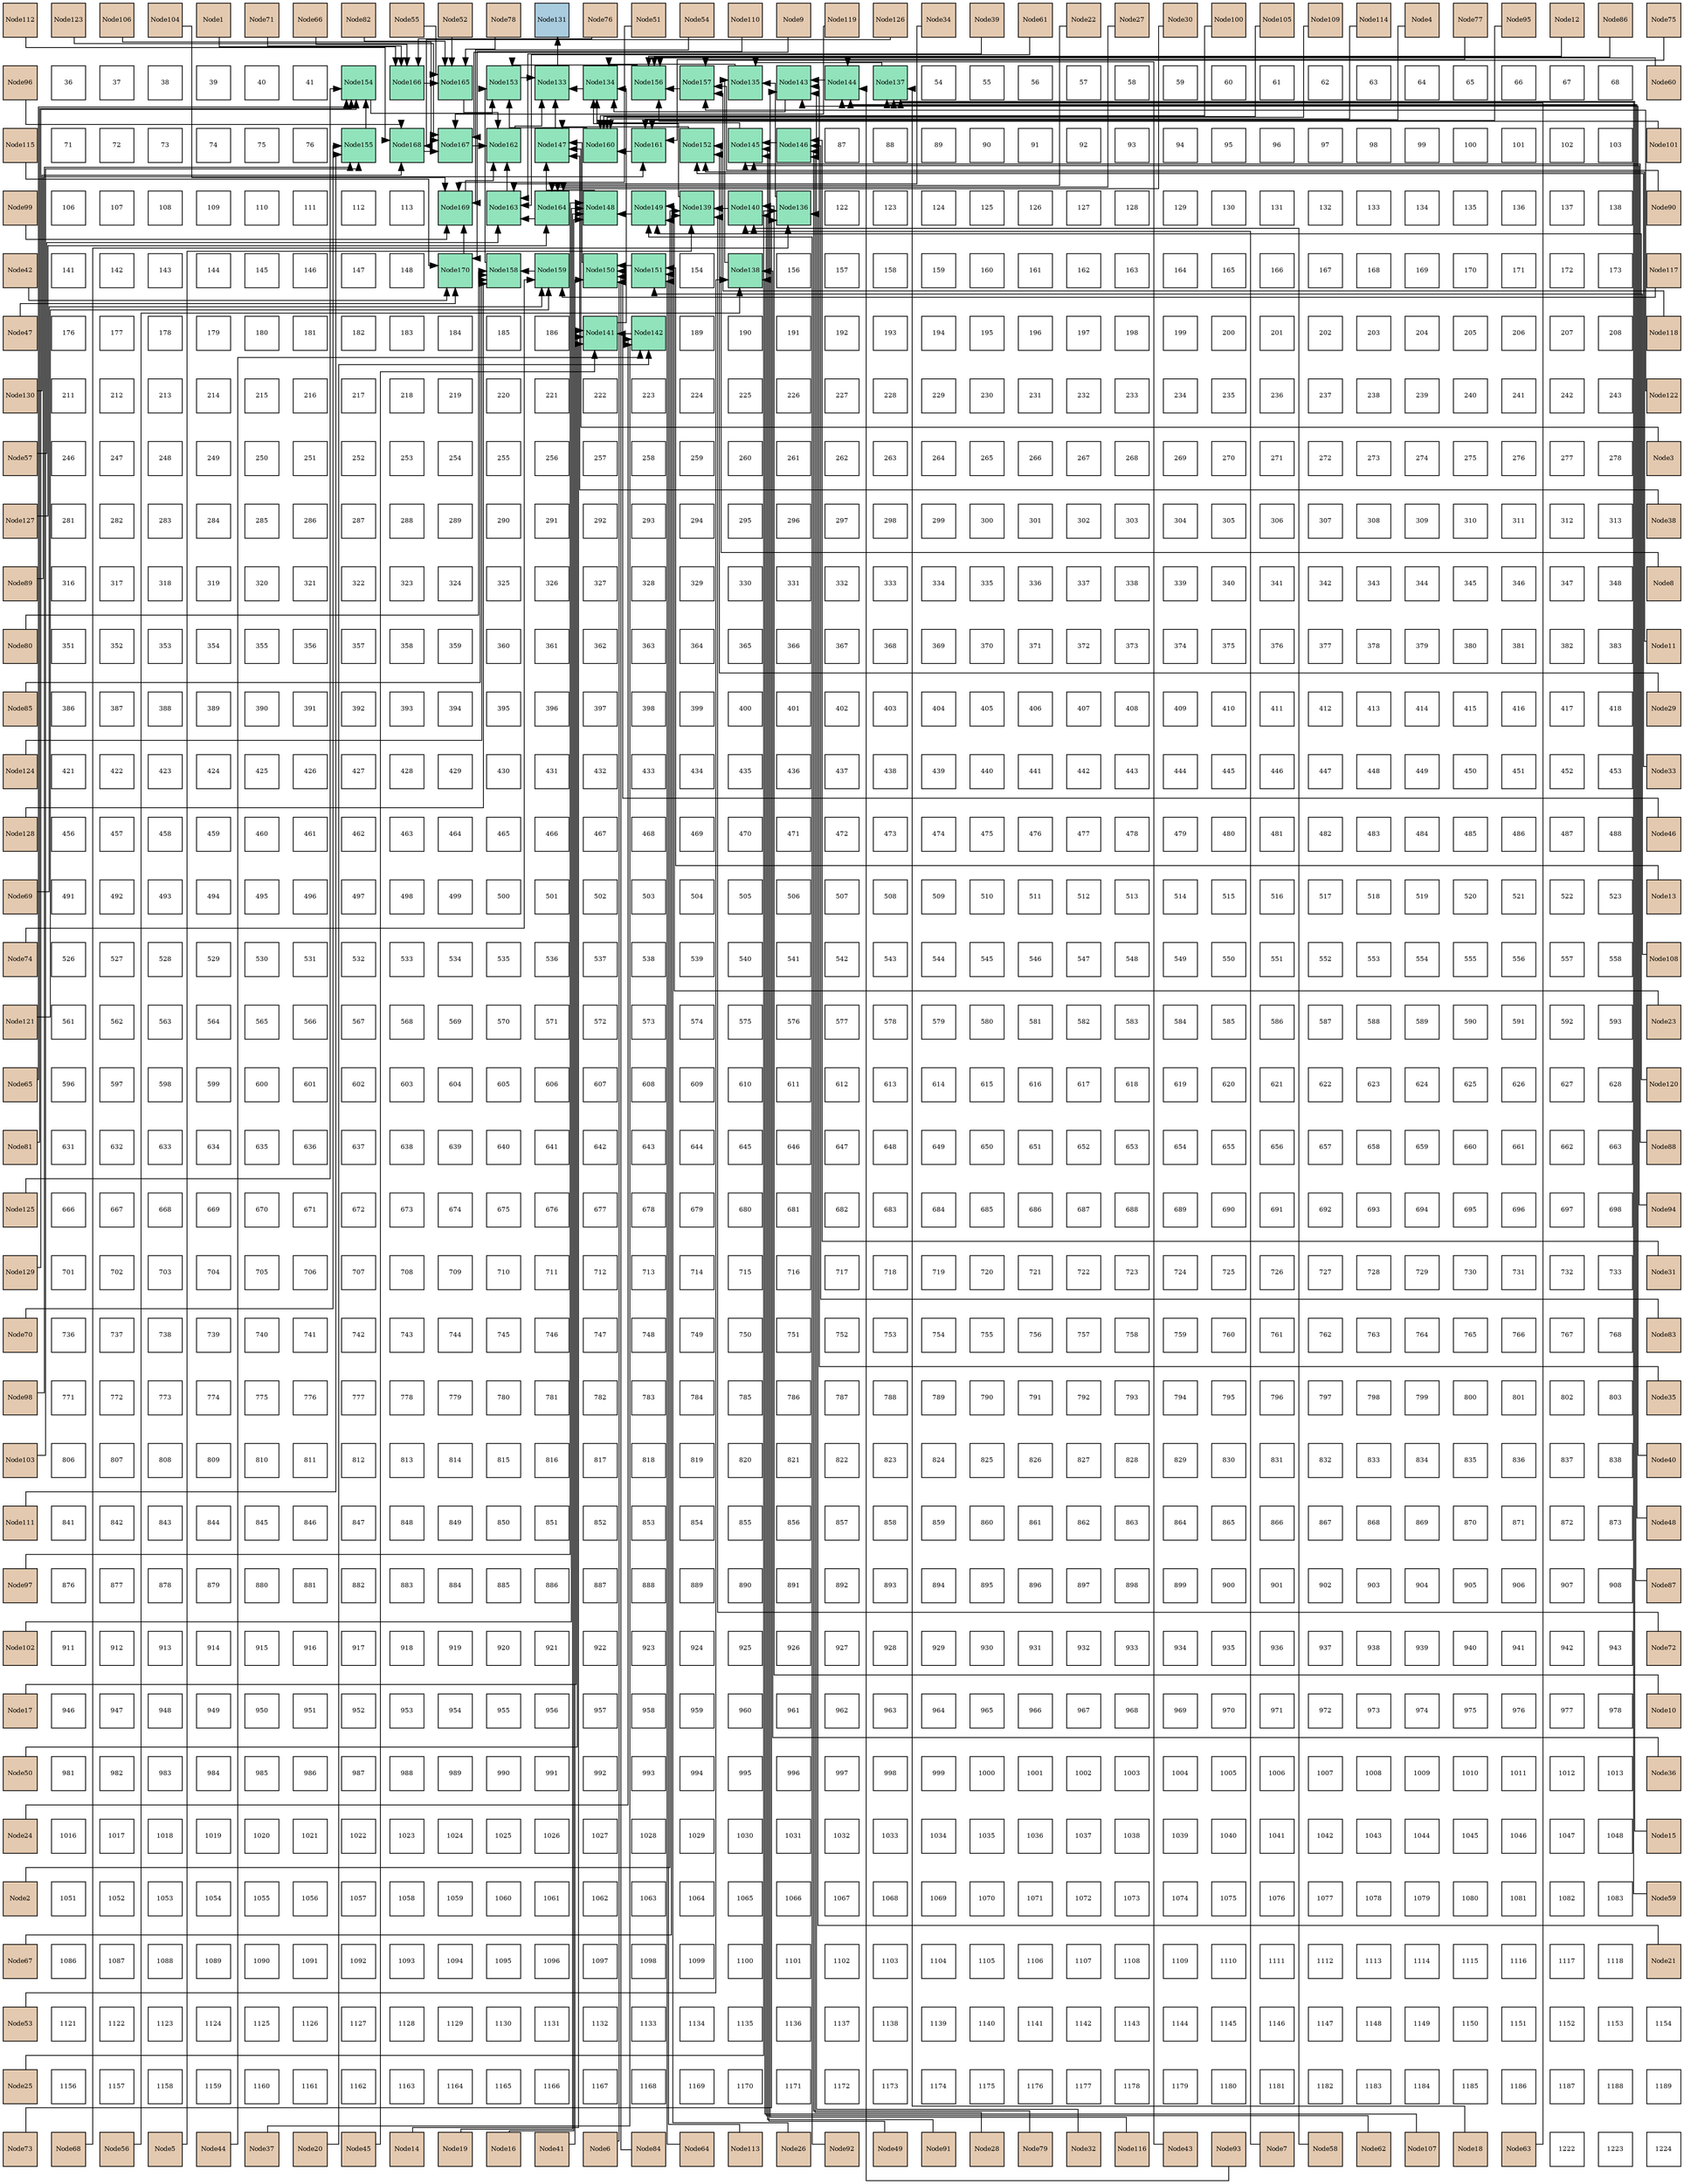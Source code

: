 digraph layout{
 rankdir=TB;
 splines=ortho;
 node [style=filled shape=square fixedsize=true width=0.6];
0[label="Node112", fontsize=8, fillcolor="#e3c9af"];
1[label="Node123", fontsize=8, fillcolor="#e3c9af"];
2[label="Node106", fontsize=8, fillcolor="#e3c9af"];
3[label="Node104", fontsize=8, fillcolor="#e3c9af"];
4[label="Node1", fontsize=8, fillcolor="#e3c9af"];
5[label="Node71", fontsize=8, fillcolor="#e3c9af"];
6[label="Node66", fontsize=8, fillcolor="#e3c9af"];
7[label="Node82", fontsize=8, fillcolor="#e3c9af"];
8[label="Node55", fontsize=8, fillcolor="#e3c9af"];
9[label="Node52", fontsize=8, fillcolor="#e3c9af"];
10[label="Node78", fontsize=8, fillcolor="#e3c9af"];
11[label="Node131", fontsize=8, fillcolor="#a9ccde"];
12[label="Node76", fontsize=8, fillcolor="#e3c9af"];
13[label="Node51", fontsize=8, fillcolor="#e3c9af"];
14[label="Node54", fontsize=8, fillcolor="#e3c9af"];
15[label="Node110", fontsize=8, fillcolor="#e3c9af"];
16[label="Node9", fontsize=8, fillcolor="#e3c9af"];
17[label="Node119", fontsize=8, fillcolor="#e3c9af"];
18[label="Node126", fontsize=8, fillcolor="#e3c9af"];
19[label="Node34", fontsize=8, fillcolor="#e3c9af"];
20[label="Node39", fontsize=8, fillcolor="#e3c9af"];
21[label="Node61", fontsize=8, fillcolor="#e3c9af"];
22[label="Node22", fontsize=8, fillcolor="#e3c9af"];
23[label="Node27", fontsize=8, fillcolor="#e3c9af"];
24[label="Node30", fontsize=8, fillcolor="#e3c9af"];
25[label="Node100", fontsize=8, fillcolor="#e3c9af"];
26[label="Node105", fontsize=8, fillcolor="#e3c9af"];
27[label="Node109", fontsize=8, fillcolor="#e3c9af"];
28[label="Node114", fontsize=8, fillcolor="#e3c9af"];
29[label="Node4", fontsize=8, fillcolor="#e3c9af"];
30[label="Node77", fontsize=8, fillcolor="#e3c9af"];
31[label="Node95", fontsize=8, fillcolor="#e3c9af"];
32[label="Node12", fontsize=8, fillcolor="#e3c9af"];
33[label="Node86", fontsize=8, fillcolor="#e3c9af"];
34[label="Node75", fontsize=8, fillcolor="#e3c9af"];
35[label="Node96", fontsize=8, fillcolor="#e3c9af"];
36[label="36", fontsize=8, fillcolor="#ffffff"];
37[label="37", fontsize=8, fillcolor="#ffffff"];
38[label="38", fontsize=8, fillcolor="#ffffff"];
39[label="39", fontsize=8, fillcolor="#ffffff"];
40[label="40", fontsize=8, fillcolor="#ffffff"];
41[label="41", fontsize=8, fillcolor="#ffffff"];
42[label="Node154", fontsize=8, fillcolor="#91e3bb"];
43[label="Node166", fontsize=8, fillcolor="#91e3bb"];
44[label="Node165", fontsize=8, fillcolor="#91e3bb"];
45[label="Node153", fontsize=8, fillcolor="#91e3bb"];
46[label="Node133", fontsize=8, fillcolor="#91e3bb"];
47[label="Node134", fontsize=8, fillcolor="#91e3bb"];
48[label="Node156", fontsize=8, fillcolor="#91e3bb"];
49[label="Node157", fontsize=8, fillcolor="#91e3bb"];
50[label="Node135", fontsize=8, fillcolor="#91e3bb"];
51[label="Node143", fontsize=8, fillcolor="#91e3bb"];
52[label="Node144", fontsize=8, fillcolor="#91e3bb"];
53[label="Node137", fontsize=8, fillcolor="#91e3bb"];
54[label="54", fontsize=8, fillcolor="#ffffff"];
55[label="55", fontsize=8, fillcolor="#ffffff"];
56[label="56", fontsize=8, fillcolor="#ffffff"];
57[label="57", fontsize=8, fillcolor="#ffffff"];
58[label="58", fontsize=8, fillcolor="#ffffff"];
59[label="59", fontsize=8, fillcolor="#ffffff"];
60[label="60", fontsize=8, fillcolor="#ffffff"];
61[label="61", fontsize=8, fillcolor="#ffffff"];
62[label="62", fontsize=8, fillcolor="#ffffff"];
63[label="63", fontsize=8, fillcolor="#ffffff"];
64[label="64", fontsize=8, fillcolor="#ffffff"];
65[label="65", fontsize=8, fillcolor="#ffffff"];
66[label="66", fontsize=8, fillcolor="#ffffff"];
67[label="67", fontsize=8, fillcolor="#ffffff"];
68[label="68", fontsize=8, fillcolor="#ffffff"];
69[label="Node60", fontsize=8, fillcolor="#e3c9af"];
70[label="Node115", fontsize=8, fillcolor="#e3c9af"];
71[label="71", fontsize=8, fillcolor="#ffffff"];
72[label="72", fontsize=8, fillcolor="#ffffff"];
73[label="73", fontsize=8, fillcolor="#ffffff"];
74[label="74", fontsize=8, fillcolor="#ffffff"];
75[label="75", fontsize=8, fillcolor="#ffffff"];
76[label="76", fontsize=8, fillcolor="#ffffff"];
77[label="Node155", fontsize=8, fillcolor="#91e3bb"];
78[label="Node168", fontsize=8, fillcolor="#91e3bb"];
79[label="Node167", fontsize=8, fillcolor="#91e3bb"];
80[label="Node162", fontsize=8, fillcolor="#91e3bb"];
81[label="Node147", fontsize=8, fillcolor="#91e3bb"];
82[label="Node160", fontsize=8, fillcolor="#91e3bb"];
83[label="Node161", fontsize=8, fillcolor="#91e3bb"];
84[label="Node152", fontsize=8, fillcolor="#91e3bb"];
85[label="Node145", fontsize=8, fillcolor="#91e3bb"];
86[label="Node146", fontsize=8, fillcolor="#91e3bb"];
87[label="87", fontsize=8, fillcolor="#ffffff"];
88[label="88", fontsize=8, fillcolor="#ffffff"];
89[label="89", fontsize=8, fillcolor="#ffffff"];
90[label="90", fontsize=8, fillcolor="#ffffff"];
91[label="91", fontsize=8, fillcolor="#ffffff"];
92[label="92", fontsize=8, fillcolor="#ffffff"];
93[label="93", fontsize=8, fillcolor="#ffffff"];
94[label="94", fontsize=8, fillcolor="#ffffff"];
95[label="95", fontsize=8, fillcolor="#ffffff"];
96[label="96", fontsize=8, fillcolor="#ffffff"];
97[label="97", fontsize=8, fillcolor="#ffffff"];
98[label="98", fontsize=8, fillcolor="#ffffff"];
99[label="99", fontsize=8, fillcolor="#ffffff"];
100[label="100", fontsize=8, fillcolor="#ffffff"];
101[label="101", fontsize=8, fillcolor="#ffffff"];
102[label="102", fontsize=8, fillcolor="#ffffff"];
103[label="103", fontsize=8, fillcolor="#ffffff"];
104[label="Node101", fontsize=8, fillcolor="#e3c9af"];
105[label="Node99", fontsize=8, fillcolor="#e3c9af"];
106[label="106", fontsize=8, fillcolor="#ffffff"];
107[label="107", fontsize=8, fillcolor="#ffffff"];
108[label="108", fontsize=8, fillcolor="#ffffff"];
109[label="109", fontsize=8, fillcolor="#ffffff"];
110[label="110", fontsize=8, fillcolor="#ffffff"];
111[label="111", fontsize=8, fillcolor="#ffffff"];
112[label="112", fontsize=8, fillcolor="#ffffff"];
113[label="113", fontsize=8, fillcolor="#ffffff"];
114[label="Node169", fontsize=8, fillcolor="#91e3bb"];
115[label="Node163", fontsize=8, fillcolor="#91e3bb"];
116[label="Node164", fontsize=8, fillcolor="#91e3bb"];
117[label="Node148", fontsize=8, fillcolor="#91e3bb"];
118[label="Node149", fontsize=8, fillcolor="#91e3bb"];
119[label="Node139", fontsize=8, fillcolor="#91e3bb"];
120[label="Node140", fontsize=8, fillcolor="#91e3bb"];
121[label="Node136", fontsize=8, fillcolor="#91e3bb"];
122[label="122", fontsize=8, fillcolor="#ffffff"];
123[label="123", fontsize=8, fillcolor="#ffffff"];
124[label="124", fontsize=8, fillcolor="#ffffff"];
125[label="125", fontsize=8, fillcolor="#ffffff"];
126[label="126", fontsize=8, fillcolor="#ffffff"];
127[label="127", fontsize=8, fillcolor="#ffffff"];
128[label="128", fontsize=8, fillcolor="#ffffff"];
129[label="129", fontsize=8, fillcolor="#ffffff"];
130[label="130", fontsize=8, fillcolor="#ffffff"];
131[label="131", fontsize=8, fillcolor="#ffffff"];
132[label="132", fontsize=8, fillcolor="#ffffff"];
133[label="133", fontsize=8, fillcolor="#ffffff"];
134[label="134", fontsize=8, fillcolor="#ffffff"];
135[label="135", fontsize=8, fillcolor="#ffffff"];
136[label="136", fontsize=8, fillcolor="#ffffff"];
137[label="137", fontsize=8, fillcolor="#ffffff"];
138[label="138", fontsize=8, fillcolor="#ffffff"];
139[label="Node90", fontsize=8, fillcolor="#e3c9af"];
140[label="Node42", fontsize=8, fillcolor="#e3c9af"];
141[label="141", fontsize=8, fillcolor="#ffffff"];
142[label="142", fontsize=8, fillcolor="#ffffff"];
143[label="143", fontsize=8, fillcolor="#ffffff"];
144[label="144", fontsize=8, fillcolor="#ffffff"];
145[label="145", fontsize=8, fillcolor="#ffffff"];
146[label="146", fontsize=8, fillcolor="#ffffff"];
147[label="147", fontsize=8, fillcolor="#ffffff"];
148[label="148", fontsize=8, fillcolor="#ffffff"];
149[label="Node170", fontsize=8, fillcolor="#91e3bb"];
150[label="Node158", fontsize=8, fillcolor="#91e3bb"];
151[label="Node159", fontsize=8, fillcolor="#91e3bb"];
152[label="Node150", fontsize=8, fillcolor="#91e3bb"];
153[label="Node151", fontsize=8, fillcolor="#91e3bb"];
154[label="154", fontsize=8, fillcolor="#ffffff"];
155[label="Node138", fontsize=8, fillcolor="#91e3bb"];
156[label="156", fontsize=8, fillcolor="#ffffff"];
157[label="157", fontsize=8, fillcolor="#ffffff"];
158[label="158", fontsize=8, fillcolor="#ffffff"];
159[label="159", fontsize=8, fillcolor="#ffffff"];
160[label="160", fontsize=8, fillcolor="#ffffff"];
161[label="161", fontsize=8, fillcolor="#ffffff"];
162[label="162", fontsize=8, fillcolor="#ffffff"];
163[label="163", fontsize=8, fillcolor="#ffffff"];
164[label="164", fontsize=8, fillcolor="#ffffff"];
165[label="165", fontsize=8, fillcolor="#ffffff"];
166[label="166", fontsize=8, fillcolor="#ffffff"];
167[label="167", fontsize=8, fillcolor="#ffffff"];
168[label="168", fontsize=8, fillcolor="#ffffff"];
169[label="169", fontsize=8, fillcolor="#ffffff"];
170[label="170", fontsize=8, fillcolor="#ffffff"];
171[label="171", fontsize=8, fillcolor="#ffffff"];
172[label="172", fontsize=8, fillcolor="#ffffff"];
173[label="173", fontsize=8, fillcolor="#ffffff"];
174[label="Node117", fontsize=8, fillcolor="#e3c9af"];
175[label="Node47", fontsize=8, fillcolor="#e3c9af"];
176[label="176", fontsize=8, fillcolor="#ffffff"];
177[label="177", fontsize=8, fillcolor="#ffffff"];
178[label="178", fontsize=8, fillcolor="#ffffff"];
179[label="179", fontsize=8, fillcolor="#ffffff"];
180[label="180", fontsize=8, fillcolor="#ffffff"];
181[label="181", fontsize=8, fillcolor="#ffffff"];
182[label="182", fontsize=8, fillcolor="#ffffff"];
183[label="183", fontsize=8, fillcolor="#ffffff"];
184[label="184", fontsize=8, fillcolor="#ffffff"];
185[label="185", fontsize=8, fillcolor="#ffffff"];
186[label="186", fontsize=8, fillcolor="#ffffff"];
187[label="Node141", fontsize=8, fillcolor="#91e3bb"];
188[label="Node142", fontsize=8, fillcolor="#91e3bb"];
189[label="189", fontsize=8, fillcolor="#ffffff"];
190[label="190", fontsize=8, fillcolor="#ffffff"];
191[label="191", fontsize=8, fillcolor="#ffffff"];
192[label="192", fontsize=8, fillcolor="#ffffff"];
193[label="193", fontsize=8, fillcolor="#ffffff"];
194[label="194", fontsize=8, fillcolor="#ffffff"];
195[label="195", fontsize=8, fillcolor="#ffffff"];
196[label="196", fontsize=8, fillcolor="#ffffff"];
197[label="197", fontsize=8, fillcolor="#ffffff"];
198[label="198", fontsize=8, fillcolor="#ffffff"];
199[label="199", fontsize=8, fillcolor="#ffffff"];
200[label="200", fontsize=8, fillcolor="#ffffff"];
201[label="201", fontsize=8, fillcolor="#ffffff"];
202[label="202", fontsize=8, fillcolor="#ffffff"];
203[label="203", fontsize=8, fillcolor="#ffffff"];
204[label="204", fontsize=8, fillcolor="#ffffff"];
205[label="205", fontsize=8, fillcolor="#ffffff"];
206[label="206", fontsize=8, fillcolor="#ffffff"];
207[label="207", fontsize=8, fillcolor="#ffffff"];
208[label="208", fontsize=8, fillcolor="#ffffff"];
209[label="Node118", fontsize=8, fillcolor="#e3c9af"];
210[label="Node130", fontsize=8, fillcolor="#e3c9af"];
211[label="211", fontsize=8, fillcolor="#ffffff"];
212[label="212", fontsize=8, fillcolor="#ffffff"];
213[label="213", fontsize=8, fillcolor="#ffffff"];
214[label="214", fontsize=8, fillcolor="#ffffff"];
215[label="215", fontsize=8, fillcolor="#ffffff"];
216[label="216", fontsize=8, fillcolor="#ffffff"];
217[label="217", fontsize=8, fillcolor="#ffffff"];
218[label="218", fontsize=8, fillcolor="#ffffff"];
219[label="219", fontsize=8, fillcolor="#ffffff"];
220[label="220", fontsize=8, fillcolor="#ffffff"];
221[label="221", fontsize=8, fillcolor="#ffffff"];
222[label="222", fontsize=8, fillcolor="#ffffff"];
223[label="223", fontsize=8, fillcolor="#ffffff"];
224[label="224", fontsize=8, fillcolor="#ffffff"];
225[label="225", fontsize=8, fillcolor="#ffffff"];
226[label="226", fontsize=8, fillcolor="#ffffff"];
227[label="227", fontsize=8, fillcolor="#ffffff"];
228[label="228", fontsize=8, fillcolor="#ffffff"];
229[label="229", fontsize=8, fillcolor="#ffffff"];
230[label="230", fontsize=8, fillcolor="#ffffff"];
231[label="231", fontsize=8, fillcolor="#ffffff"];
232[label="232", fontsize=8, fillcolor="#ffffff"];
233[label="233", fontsize=8, fillcolor="#ffffff"];
234[label="234", fontsize=8, fillcolor="#ffffff"];
235[label="235", fontsize=8, fillcolor="#ffffff"];
236[label="236", fontsize=8, fillcolor="#ffffff"];
237[label="237", fontsize=8, fillcolor="#ffffff"];
238[label="238", fontsize=8, fillcolor="#ffffff"];
239[label="239", fontsize=8, fillcolor="#ffffff"];
240[label="240", fontsize=8, fillcolor="#ffffff"];
241[label="241", fontsize=8, fillcolor="#ffffff"];
242[label="242", fontsize=8, fillcolor="#ffffff"];
243[label="243", fontsize=8, fillcolor="#ffffff"];
244[label="Node122", fontsize=8, fillcolor="#e3c9af"];
245[label="Node57", fontsize=8, fillcolor="#e3c9af"];
246[label="246", fontsize=8, fillcolor="#ffffff"];
247[label="247", fontsize=8, fillcolor="#ffffff"];
248[label="248", fontsize=8, fillcolor="#ffffff"];
249[label="249", fontsize=8, fillcolor="#ffffff"];
250[label="250", fontsize=8, fillcolor="#ffffff"];
251[label="251", fontsize=8, fillcolor="#ffffff"];
252[label="252", fontsize=8, fillcolor="#ffffff"];
253[label="253", fontsize=8, fillcolor="#ffffff"];
254[label="254", fontsize=8, fillcolor="#ffffff"];
255[label="255", fontsize=8, fillcolor="#ffffff"];
256[label="256", fontsize=8, fillcolor="#ffffff"];
257[label="257", fontsize=8, fillcolor="#ffffff"];
258[label="258", fontsize=8, fillcolor="#ffffff"];
259[label="259", fontsize=8, fillcolor="#ffffff"];
260[label="260", fontsize=8, fillcolor="#ffffff"];
261[label="261", fontsize=8, fillcolor="#ffffff"];
262[label="262", fontsize=8, fillcolor="#ffffff"];
263[label="263", fontsize=8, fillcolor="#ffffff"];
264[label="264", fontsize=8, fillcolor="#ffffff"];
265[label="265", fontsize=8, fillcolor="#ffffff"];
266[label="266", fontsize=8, fillcolor="#ffffff"];
267[label="267", fontsize=8, fillcolor="#ffffff"];
268[label="268", fontsize=8, fillcolor="#ffffff"];
269[label="269", fontsize=8, fillcolor="#ffffff"];
270[label="270", fontsize=8, fillcolor="#ffffff"];
271[label="271", fontsize=8, fillcolor="#ffffff"];
272[label="272", fontsize=8, fillcolor="#ffffff"];
273[label="273", fontsize=8, fillcolor="#ffffff"];
274[label="274", fontsize=8, fillcolor="#ffffff"];
275[label="275", fontsize=8, fillcolor="#ffffff"];
276[label="276", fontsize=8, fillcolor="#ffffff"];
277[label="277", fontsize=8, fillcolor="#ffffff"];
278[label="278", fontsize=8, fillcolor="#ffffff"];
279[label="Node3", fontsize=8, fillcolor="#e3c9af"];
280[label="Node127", fontsize=8, fillcolor="#e3c9af"];
281[label="281", fontsize=8, fillcolor="#ffffff"];
282[label="282", fontsize=8, fillcolor="#ffffff"];
283[label="283", fontsize=8, fillcolor="#ffffff"];
284[label="284", fontsize=8, fillcolor="#ffffff"];
285[label="285", fontsize=8, fillcolor="#ffffff"];
286[label="286", fontsize=8, fillcolor="#ffffff"];
287[label="287", fontsize=8, fillcolor="#ffffff"];
288[label="288", fontsize=8, fillcolor="#ffffff"];
289[label="289", fontsize=8, fillcolor="#ffffff"];
290[label="290", fontsize=8, fillcolor="#ffffff"];
291[label="291", fontsize=8, fillcolor="#ffffff"];
292[label="292", fontsize=8, fillcolor="#ffffff"];
293[label="293", fontsize=8, fillcolor="#ffffff"];
294[label="294", fontsize=8, fillcolor="#ffffff"];
295[label="295", fontsize=8, fillcolor="#ffffff"];
296[label="296", fontsize=8, fillcolor="#ffffff"];
297[label="297", fontsize=8, fillcolor="#ffffff"];
298[label="298", fontsize=8, fillcolor="#ffffff"];
299[label="299", fontsize=8, fillcolor="#ffffff"];
300[label="300", fontsize=8, fillcolor="#ffffff"];
301[label="301", fontsize=8, fillcolor="#ffffff"];
302[label="302", fontsize=8, fillcolor="#ffffff"];
303[label="303", fontsize=8, fillcolor="#ffffff"];
304[label="304", fontsize=8, fillcolor="#ffffff"];
305[label="305", fontsize=8, fillcolor="#ffffff"];
306[label="306", fontsize=8, fillcolor="#ffffff"];
307[label="307", fontsize=8, fillcolor="#ffffff"];
308[label="308", fontsize=8, fillcolor="#ffffff"];
309[label="309", fontsize=8, fillcolor="#ffffff"];
310[label="310", fontsize=8, fillcolor="#ffffff"];
311[label="311", fontsize=8, fillcolor="#ffffff"];
312[label="312", fontsize=8, fillcolor="#ffffff"];
313[label="313", fontsize=8, fillcolor="#ffffff"];
314[label="Node38", fontsize=8, fillcolor="#e3c9af"];
315[label="Node89", fontsize=8, fillcolor="#e3c9af"];
316[label="316", fontsize=8, fillcolor="#ffffff"];
317[label="317", fontsize=8, fillcolor="#ffffff"];
318[label="318", fontsize=8, fillcolor="#ffffff"];
319[label="319", fontsize=8, fillcolor="#ffffff"];
320[label="320", fontsize=8, fillcolor="#ffffff"];
321[label="321", fontsize=8, fillcolor="#ffffff"];
322[label="322", fontsize=8, fillcolor="#ffffff"];
323[label="323", fontsize=8, fillcolor="#ffffff"];
324[label="324", fontsize=8, fillcolor="#ffffff"];
325[label="325", fontsize=8, fillcolor="#ffffff"];
326[label="326", fontsize=8, fillcolor="#ffffff"];
327[label="327", fontsize=8, fillcolor="#ffffff"];
328[label="328", fontsize=8, fillcolor="#ffffff"];
329[label="329", fontsize=8, fillcolor="#ffffff"];
330[label="330", fontsize=8, fillcolor="#ffffff"];
331[label="331", fontsize=8, fillcolor="#ffffff"];
332[label="332", fontsize=8, fillcolor="#ffffff"];
333[label="333", fontsize=8, fillcolor="#ffffff"];
334[label="334", fontsize=8, fillcolor="#ffffff"];
335[label="335", fontsize=8, fillcolor="#ffffff"];
336[label="336", fontsize=8, fillcolor="#ffffff"];
337[label="337", fontsize=8, fillcolor="#ffffff"];
338[label="338", fontsize=8, fillcolor="#ffffff"];
339[label="339", fontsize=8, fillcolor="#ffffff"];
340[label="340", fontsize=8, fillcolor="#ffffff"];
341[label="341", fontsize=8, fillcolor="#ffffff"];
342[label="342", fontsize=8, fillcolor="#ffffff"];
343[label="343", fontsize=8, fillcolor="#ffffff"];
344[label="344", fontsize=8, fillcolor="#ffffff"];
345[label="345", fontsize=8, fillcolor="#ffffff"];
346[label="346", fontsize=8, fillcolor="#ffffff"];
347[label="347", fontsize=8, fillcolor="#ffffff"];
348[label="348", fontsize=8, fillcolor="#ffffff"];
349[label="Node8", fontsize=8, fillcolor="#e3c9af"];
350[label="Node80", fontsize=8, fillcolor="#e3c9af"];
351[label="351", fontsize=8, fillcolor="#ffffff"];
352[label="352", fontsize=8, fillcolor="#ffffff"];
353[label="353", fontsize=8, fillcolor="#ffffff"];
354[label="354", fontsize=8, fillcolor="#ffffff"];
355[label="355", fontsize=8, fillcolor="#ffffff"];
356[label="356", fontsize=8, fillcolor="#ffffff"];
357[label="357", fontsize=8, fillcolor="#ffffff"];
358[label="358", fontsize=8, fillcolor="#ffffff"];
359[label="359", fontsize=8, fillcolor="#ffffff"];
360[label="360", fontsize=8, fillcolor="#ffffff"];
361[label="361", fontsize=8, fillcolor="#ffffff"];
362[label="362", fontsize=8, fillcolor="#ffffff"];
363[label="363", fontsize=8, fillcolor="#ffffff"];
364[label="364", fontsize=8, fillcolor="#ffffff"];
365[label="365", fontsize=8, fillcolor="#ffffff"];
366[label="366", fontsize=8, fillcolor="#ffffff"];
367[label="367", fontsize=8, fillcolor="#ffffff"];
368[label="368", fontsize=8, fillcolor="#ffffff"];
369[label="369", fontsize=8, fillcolor="#ffffff"];
370[label="370", fontsize=8, fillcolor="#ffffff"];
371[label="371", fontsize=8, fillcolor="#ffffff"];
372[label="372", fontsize=8, fillcolor="#ffffff"];
373[label="373", fontsize=8, fillcolor="#ffffff"];
374[label="374", fontsize=8, fillcolor="#ffffff"];
375[label="375", fontsize=8, fillcolor="#ffffff"];
376[label="376", fontsize=8, fillcolor="#ffffff"];
377[label="377", fontsize=8, fillcolor="#ffffff"];
378[label="378", fontsize=8, fillcolor="#ffffff"];
379[label="379", fontsize=8, fillcolor="#ffffff"];
380[label="380", fontsize=8, fillcolor="#ffffff"];
381[label="381", fontsize=8, fillcolor="#ffffff"];
382[label="382", fontsize=8, fillcolor="#ffffff"];
383[label="383", fontsize=8, fillcolor="#ffffff"];
384[label="Node11", fontsize=8, fillcolor="#e3c9af"];
385[label="Node85", fontsize=8, fillcolor="#e3c9af"];
386[label="386", fontsize=8, fillcolor="#ffffff"];
387[label="387", fontsize=8, fillcolor="#ffffff"];
388[label="388", fontsize=8, fillcolor="#ffffff"];
389[label="389", fontsize=8, fillcolor="#ffffff"];
390[label="390", fontsize=8, fillcolor="#ffffff"];
391[label="391", fontsize=8, fillcolor="#ffffff"];
392[label="392", fontsize=8, fillcolor="#ffffff"];
393[label="393", fontsize=8, fillcolor="#ffffff"];
394[label="394", fontsize=8, fillcolor="#ffffff"];
395[label="395", fontsize=8, fillcolor="#ffffff"];
396[label="396", fontsize=8, fillcolor="#ffffff"];
397[label="397", fontsize=8, fillcolor="#ffffff"];
398[label="398", fontsize=8, fillcolor="#ffffff"];
399[label="399", fontsize=8, fillcolor="#ffffff"];
400[label="400", fontsize=8, fillcolor="#ffffff"];
401[label="401", fontsize=8, fillcolor="#ffffff"];
402[label="402", fontsize=8, fillcolor="#ffffff"];
403[label="403", fontsize=8, fillcolor="#ffffff"];
404[label="404", fontsize=8, fillcolor="#ffffff"];
405[label="405", fontsize=8, fillcolor="#ffffff"];
406[label="406", fontsize=8, fillcolor="#ffffff"];
407[label="407", fontsize=8, fillcolor="#ffffff"];
408[label="408", fontsize=8, fillcolor="#ffffff"];
409[label="409", fontsize=8, fillcolor="#ffffff"];
410[label="410", fontsize=8, fillcolor="#ffffff"];
411[label="411", fontsize=8, fillcolor="#ffffff"];
412[label="412", fontsize=8, fillcolor="#ffffff"];
413[label="413", fontsize=8, fillcolor="#ffffff"];
414[label="414", fontsize=8, fillcolor="#ffffff"];
415[label="415", fontsize=8, fillcolor="#ffffff"];
416[label="416", fontsize=8, fillcolor="#ffffff"];
417[label="417", fontsize=8, fillcolor="#ffffff"];
418[label="418", fontsize=8, fillcolor="#ffffff"];
419[label="Node29", fontsize=8, fillcolor="#e3c9af"];
420[label="Node124", fontsize=8, fillcolor="#e3c9af"];
421[label="421", fontsize=8, fillcolor="#ffffff"];
422[label="422", fontsize=8, fillcolor="#ffffff"];
423[label="423", fontsize=8, fillcolor="#ffffff"];
424[label="424", fontsize=8, fillcolor="#ffffff"];
425[label="425", fontsize=8, fillcolor="#ffffff"];
426[label="426", fontsize=8, fillcolor="#ffffff"];
427[label="427", fontsize=8, fillcolor="#ffffff"];
428[label="428", fontsize=8, fillcolor="#ffffff"];
429[label="429", fontsize=8, fillcolor="#ffffff"];
430[label="430", fontsize=8, fillcolor="#ffffff"];
431[label="431", fontsize=8, fillcolor="#ffffff"];
432[label="432", fontsize=8, fillcolor="#ffffff"];
433[label="433", fontsize=8, fillcolor="#ffffff"];
434[label="434", fontsize=8, fillcolor="#ffffff"];
435[label="435", fontsize=8, fillcolor="#ffffff"];
436[label="436", fontsize=8, fillcolor="#ffffff"];
437[label="437", fontsize=8, fillcolor="#ffffff"];
438[label="438", fontsize=8, fillcolor="#ffffff"];
439[label="439", fontsize=8, fillcolor="#ffffff"];
440[label="440", fontsize=8, fillcolor="#ffffff"];
441[label="441", fontsize=8, fillcolor="#ffffff"];
442[label="442", fontsize=8, fillcolor="#ffffff"];
443[label="443", fontsize=8, fillcolor="#ffffff"];
444[label="444", fontsize=8, fillcolor="#ffffff"];
445[label="445", fontsize=8, fillcolor="#ffffff"];
446[label="446", fontsize=8, fillcolor="#ffffff"];
447[label="447", fontsize=8, fillcolor="#ffffff"];
448[label="448", fontsize=8, fillcolor="#ffffff"];
449[label="449", fontsize=8, fillcolor="#ffffff"];
450[label="450", fontsize=8, fillcolor="#ffffff"];
451[label="451", fontsize=8, fillcolor="#ffffff"];
452[label="452", fontsize=8, fillcolor="#ffffff"];
453[label="453", fontsize=8, fillcolor="#ffffff"];
454[label="Node33", fontsize=8, fillcolor="#e3c9af"];
455[label="Node128", fontsize=8, fillcolor="#e3c9af"];
456[label="456", fontsize=8, fillcolor="#ffffff"];
457[label="457", fontsize=8, fillcolor="#ffffff"];
458[label="458", fontsize=8, fillcolor="#ffffff"];
459[label="459", fontsize=8, fillcolor="#ffffff"];
460[label="460", fontsize=8, fillcolor="#ffffff"];
461[label="461", fontsize=8, fillcolor="#ffffff"];
462[label="462", fontsize=8, fillcolor="#ffffff"];
463[label="463", fontsize=8, fillcolor="#ffffff"];
464[label="464", fontsize=8, fillcolor="#ffffff"];
465[label="465", fontsize=8, fillcolor="#ffffff"];
466[label="466", fontsize=8, fillcolor="#ffffff"];
467[label="467", fontsize=8, fillcolor="#ffffff"];
468[label="468", fontsize=8, fillcolor="#ffffff"];
469[label="469", fontsize=8, fillcolor="#ffffff"];
470[label="470", fontsize=8, fillcolor="#ffffff"];
471[label="471", fontsize=8, fillcolor="#ffffff"];
472[label="472", fontsize=8, fillcolor="#ffffff"];
473[label="473", fontsize=8, fillcolor="#ffffff"];
474[label="474", fontsize=8, fillcolor="#ffffff"];
475[label="475", fontsize=8, fillcolor="#ffffff"];
476[label="476", fontsize=8, fillcolor="#ffffff"];
477[label="477", fontsize=8, fillcolor="#ffffff"];
478[label="478", fontsize=8, fillcolor="#ffffff"];
479[label="479", fontsize=8, fillcolor="#ffffff"];
480[label="480", fontsize=8, fillcolor="#ffffff"];
481[label="481", fontsize=8, fillcolor="#ffffff"];
482[label="482", fontsize=8, fillcolor="#ffffff"];
483[label="483", fontsize=8, fillcolor="#ffffff"];
484[label="484", fontsize=8, fillcolor="#ffffff"];
485[label="485", fontsize=8, fillcolor="#ffffff"];
486[label="486", fontsize=8, fillcolor="#ffffff"];
487[label="487", fontsize=8, fillcolor="#ffffff"];
488[label="488", fontsize=8, fillcolor="#ffffff"];
489[label="Node46", fontsize=8, fillcolor="#e3c9af"];
490[label="Node69", fontsize=8, fillcolor="#e3c9af"];
491[label="491", fontsize=8, fillcolor="#ffffff"];
492[label="492", fontsize=8, fillcolor="#ffffff"];
493[label="493", fontsize=8, fillcolor="#ffffff"];
494[label="494", fontsize=8, fillcolor="#ffffff"];
495[label="495", fontsize=8, fillcolor="#ffffff"];
496[label="496", fontsize=8, fillcolor="#ffffff"];
497[label="497", fontsize=8, fillcolor="#ffffff"];
498[label="498", fontsize=8, fillcolor="#ffffff"];
499[label="499", fontsize=8, fillcolor="#ffffff"];
500[label="500", fontsize=8, fillcolor="#ffffff"];
501[label="501", fontsize=8, fillcolor="#ffffff"];
502[label="502", fontsize=8, fillcolor="#ffffff"];
503[label="503", fontsize=8, fillcolor="#ffffff"];
504[label="504", fontsize=8, fillcolor="#ffffff"];
505[label="505", fontsize=8, fillcolor="#ffffff"];
506[label="506", fontsize=8, fillcolor="#ffffff"];
507[label="507", fontsize=8, fillcolor="#ffffff"];
508[label="508", fontsize=8, fillcolor="#ffffff"];
509[label="509", fontsize=8, fillcolor="#ffffff"];
510[label="510", fontsize=8, fillcolor="#ffffff"];
511[label="511", fontsize=8, fillcolor="#ffffff"];
512[label="512", fontsize=8, fillcolor="#ffffff"];
513[label="513", fontsize=8, fillcolor="#ffffff"];
514[label="514", fontsize=8, fillcolor="#ffffff"];
515[label="515", fontsize=8, fillcolor="#ffffff"];
516[label="516", fontsize=8, fillcolor="#ffffff"];
517[label="517", fontsize=8, fillcolor="#ffffff"];
518[label="518", fontsize=8, fillcolor="#ffffff"];
519[label="519", fontsize=8, fillcolor="#ffffff"];
520[label="520", fontsize=8, fillcolor="#ffffff"];
521[label="521", fontsize=8, fillcolor="#ffffff"];
522[label="522", fontsize=8, fillcolor="#ffffff"];
523[label="523", fontsize=8, fillcolor="#ffffff"];
524[label="Node13", fontsize=8, fillcolor="#e3c9af"];
525[label="Node74", fontsize=8, fillcolor="#e3c9af"];
526[label="526", fontsize=8, fillcolor="#ffffff"];
527[label="527", fontsize=8, fillcolor="#ffffff"];
528[label="528", fontsize=8, fillcolor="#ffffff"];
529[label="529", fontsize=8, fillcolor="#ffffff"];
530[label="530", fontsize=8, fillcolor="#ffffff"];
531[label="531", fontsize=8, fillcolor="#ffffff"];
532[label="532", fontsize=8, fillcolor="#ffffff"];
533[label="533", fontsize=8, fillcolor="#ffffff"];
534[label="534", fontsize=8, fillcolor="#ffffff"];
535[label="535", fontsize=8, fillcolor="#ffffff"];
536[label="536", fontsize=8, fillcolor="#ffffff"];
537[label="537", fontsize=8, fillcolor="#ffffff"];
538[label="538", fontsize=8, fillcolor="#ffffff"];
539[label="539", fontsize=8, fillcolor="#ffffff"];
540[label="540", fontsize=8, fillcolor="#ffffff"];
541[label="541", fontsize=8, fillcolor="#ffffff"];
542[label="542", fontsize=8, fillcolor="#ffffff"];
543[label="543", fontsize=8, fillcolor="#ffffff"];
544[label="544", fontsize=8, fillcolor="#ffffff"];
545[label="545", fontsize=8, fillcolor="#ffffff"];
546[label="546", fontsize=8, fillcolor="#ffffff"];
547[label="547", fontsize=8, fillcolor="#ffffff"];
548[label="548", fontsize=8, fillcolor="#ffffff"];
549[label="549", fontsize=8, fillcolor="#ffffff"];
550[label="550", fontsize=8, fillcolor="#ffffff"];
551[label="551", fontsize=8, fillcolor="#ffffff"];
552[label="552", fontsize=8, fillcolor="#ffffff"];
553[label="553", fontsize=8, fillcolor="#ffffff"];
554[label="554", fontsize=8, fillcolor="#ffffff"];
555[label="555", fontsize=8, fillcolor="#ffffff"];
556[label="556", fontsize=8, fillcolor="#ffffff"];
557[label="557", fontsize=8, fillcolor="#ffffff"];
558[label="558", fontsize=8, fillcolor="#ffffff"];
559[label="Node108", fontsize=8, fillcolor="#e3c9af"];
560[label="Node121", fontsize=8, fillcolor="#e3c9af"];
561[label="561", fontsize=8, fillcolor="#ffffff"];
562[label="562", fontsize=8, fillcolor="#ffffff"];
563[label="563", fontsize=8, fillcolor="#ffffff"];
564[label="564", fontsize=8, fillcolor="#ffffff"];
565[label="565", fontsize=8, fillcolor="#ffffff"];
566[label="566", fontsize=8, fillcolor="#ffffff"];
567[label="567", fontsize=8, fillcolor="#ffffff"];
568[label="568", fontsize=8, fillcolor="#ffffff"];
569[label="569", fontsize=8, fillcolor="#ffffff"];
570[label="570", fontsize=8, fillcolor="#ffffff"];
571[label="571", fontsize=8, fillcolor="#ffffff"];
572[label="572", fontsize=8, fillcolor="#ffffff"];
573[label="573", fontsize=8, fillcolor="#ffffff"];
574[label="574", fontsize=8, fillcolor="#ffffff"];
575[label="575", fontsize=8, fillcolor="#ffffff"];
576[label="576", fontsize=8, fillcolor="#ffffff"];
577[label="577", fontsize=8, fillcolor="#ffffff"];
578[label="578", fontsize=8, fillcolor="#ffffff"];
579[label="579", fontsize=8, fillcolor="#ffffff"];
580[label="580", fontsize=8, fillcolor="#ffffff"];
581[label="581", fontsize=8, fillcolor="#ffffff"];
582[label="582", fontsize=8, fillcolor="#ffffff"];
583[label="583", fontsize=8, fillcolor="#ffffff"];
584[label="584", fontsize=8, fillcolor="#ffffff"];
585[label="585", fontsize=8, fillcolor="#ffffff"];
586[label="586", fontsize=8, fillcolor="#ffffff"];
587[label="587", fontsize=8, fillcolor="#ffffff"];
588[label="588", fontsize=8, fillcolor="#ffffff"];
589[label="589", fontsize=8, fillcolor="#ffffff"];
590[label="590", fontsize=8, fillcolor="#ffffff"];
591[label="591", fontsize=8, fillcolor="#ffffff"];
592[label="592", fontsize=8, fillcolor="#ffffff"];
593[label="593", fontsize=8, fillcolor="#ffffff"];
594[label="Node23", fontsize=8, fillcolor="#e3c9af"];
595[label="Node65", fontsize=8, fillcolor="#e3c9af"];
596[label="596", fontsize=8, fillcolor="#ffffff"];
597[label="597", fontsize=8, fillcolor="#ffffff"];
598[label="598", fontsize=8, fillcolor="#ffffff"];
599[label="599", fontsize=8, fillcolor="#ffffff"];
600[label="600", fontsize=8, fillcolor="#ffffff"];
601[label="601", fontsize=8, fillcolor="#ffffff"];
602[label="602", fontsize=8, fillcolor="#ffffff"];
603[label="603", fontsize=8, fillcolor="#ffffff"];
604[label="604", fontsize=8, fillcolor="#ffffff"];
605[label="605", fontsize=8, fillcolor="#ffffff"];
606[label="606", fontsize=8, fillcolor="#ffffff"];
607[label="607", fontsize=8, fillcolor="#ffffff"];
608[label="608", fontsize=8, fillcolor="#ffffff"];
609[label="609", fontsize=8, fillcolor="#ffffff"];
610[label="610", fontsize=8, fillcolor="#ffffff"];
611[label="611", fontsize=8, fillcolor="#ffffff"];
612[label="612", fontsize=8, fillcolor="#ffffff"];
613[label="613", fontsize=8, fillcolor="#ffffff"];
614[label="614", fontsize=8, fillcolor="#ffffff"];
615[label="615", fontsize=8, fillcolor="#ffffff"];
616[label="616", fontsize=8, fillcolor="#ffffff"];
617[label="617", fontsize=8, fillcolor="#ffffff"];
618[label="618", fontsize=8, fillcolor="#ffffff"];
619[label="619", fontsize=8, fillcolor="#ffffff"];
620[label="620", fontsize=8, fillcolor="#ffffff"];
621[label="621", fontsize=8, fillcolor="#ffffff"];
622[label="622", fontsize=8, fillcolor="#ffffff"];
623[label="623", fontsize=8, fillcolor="#ffffff"];
624[label="624", fontsize=8, fillcolor="#ffffff"];
625[label="625", fontsize=8, fillcolor="#ffffff"];
626[label="626", fontsize=8, fillcolor="#ffffff"];
627[label="627", fontsize=8, fillcolor="#ffffff"];
628[label="628", fontsize=8, fillcolor="#ffffff"];
629[label="Node120", fontsize=8, fillcolor="#e3c9af"];
630[label="Node81", fontsize=8, fillcolor="#e3c9af"];
631[label="631", fontsize=8, fillcolor="#ffffff"];
632[label="632", fontsize=8, fillcolor="#ffffff"];
633[label="633", fontsize=8, fillcolor="#ffffff"];
634[label="634", fontsize=8, fillcolor="#ffffff"];
635[label="635", fontsize=8, fillcolor="#ffffff"];
636[label="636", fontsize=8, fillcolor="#ffffff"];
637[label="637", fontsize=8, fillcolor="#ffffff"];
638[label="638", fontsize=8, fillcolor="#ffffff"];
639[label="639", fontsize=8, fillcolor="#ffffff"];
640[label="640", fontsize=8, fillcolor="#ffffff"];
641[label="641", fontsize=8, fillcolor="#ffffff"];
642[label="642", fontsize=8, fillcolor="#ffffff"];
643[label="643", fontsize=8, fillcolor="#ffffff"];
644[label="644", fontsize=8, fillcolor="#ffffff"];
645[label="645", fontsize=8, fillcolor="#ffffff"];
646[label="646", fontsize=8, fillcolor="#ffffff"];
647[label="647", fontsize=8, fillcolor="#ffffff"];
648[label="648", fontsize=8, fillcolor="#ffffff"];
649[label="649", fontsize=8, fillcolor="#ffffff"];
650[label="650", fontsize=8, fillcolor="#ffffff"];
651[label="651", fontsize=8, fillcolor="#ffffff"];
652[label="652", fontsize=8, fillcolor="#ffffff"];
653[label="653", fontsize=8, fillcolor="#ffffff"];
654[label="654", fontsize=8, fillcolor="#ffffff"];
655[label="655", fontsize=8, fillcolor="#ffffff"];
656[label="656", fontsize=8, fillcolor="#ffffff"];
657[label="657", fontsize=8, fillcolor="#ffffff"];
658[label="658", fontsize=8, fillcolor="#ffffff"];
659[label="659", fontsize=8, fillcolor="#ffffff"];
660[label="660", fontsize=8, fillcolor="#ffffff"];
661[label="661", fontsize=8, fillcolor="#ffffff"];
662[label="662", fontsize=8, fillcolor="#ffffff"];
663[label="663", fontsize=8, fillcolor="#ffffff"];
664[label="Node88", fontsize=8, fillcolor="#e3c9af"];
665[label="Node125", fontsize=8, fillcolor="#e3c9af"];
666[label="666", fontsize=8, fillcolor="#ffffff"];
667[label="667", fontsize=8, fillcolor="#ffffff"];
668[label="668", fontsize=8, fillcolor="#ffffff"];
669[label="669", fontsize=8, fillcolor="#ffffff"];
670[label="670", fontsize=8, fillcolor="#ffffff"];
671[label="671", fontsize=8, fillcolor="#ffffff"];
672[label="672", fontsize=8, fillcolor="#ffffff"];
673[label="673", fontsize=8, fillcolor="#ffffff"];
674[label="674", fontsize=8, fillcolor="#ffffff"];
675[label="675", fontsize=8, fillcolor="#ffffff"];
676[label="676", fontsize=8, fillcolor="#ffffff"];
677[label="677", fontsize=8, fillcolor="#ffffff"];
678[label="678", fontsize=8, fillcolor="#ffffff"];
679[label="679", fontsize=8, fillcolor="#ffffff"];
680[label="680", fontsize=8, fillcolor="#ffffff"];
681[label="681", fontsize=8, fillcolor="#ffffff"];
682[label="682", fontsize=8, fillcolor="#ffffff"];
683[label="683", fontsize=8, fillcolor="#ffffff"];
684[label="684", fontsize=8, fillcolor="#ffffff"];
685[label="685", fontsize=8, fillcolor="#ffffff"];
686[label="686", fontsize=8, fillcolor="#ffffff"];
687[label="687", fontsize=8, fillcolor="#ffffff"];
688[label="688", fontsize=8, fillcolor="#ffffff"];
689[label="689", fontsize=8, fillcolor="#ffffff"];
690[label="690", fontsize=8, fillcolor="#ffffff"];
691[label="691", fontsize=8, fillcolor="#ffffff"];
692[label="692", fontsize=8, fillcolor="#ffffff"];
693[label="693", fontsize=8, fillcolor="#ffffff"];
694[label="694", fontsize=8, fillcolor="#ffffff"];
695[label="695", fontsize=8, fillcolor="#ffffff"];
696[label="696", fontsize=8, fillcolor="#ffffff"];
697[label="697", fontsize=8, fillcolor="#ffffff"];
698[label="698", fontsize=8, fillcolor="#ffffff"];
699[label="Node94", fontsize=8, fillcolor="#e3c9af"];
700[label="Node129", fontsize=8, fillcolor="#e3c9af"];
701[label="701", fontsize=8, fillcolor="#ffffff"];
702[label="702", fontsize=8, fillcolor="#ffffff"];
703[label="703", fontsize=8, fillcolor="#ffffff"];
704[label="704", fontsize=8, fillcolor="#ffffff"];
705[label="705", fontsize=8, fillcolor="#ffffff"];
706[label="706", fontsize=8, fillcolor="#ffffff"];
707[label="707", fontsize=8, fillcolor="#ffffff"];
708[label="708", fontsize=8, fillcolor="#ffffff"];
709[label="709", fontsize=8, fillcolor="#ffffff"];
710[label="710", fontsize=8, fillcolor="#ffffff"];
711[label="711", fontsize=8, fillcolor="#ffffff"];
712[label="712", fontsize=8, fillcolor="#ffffff"];
713[label="713", fontsize=8, fillcolor="#ffffff"];
714[label="714", fontsize=8, fillcolor="#ffffff"];
715[label="715", fontsize=8, fillcolor="#ffffff"];
716[label="716", fontsize=8, fillcolor="#ffffff"];
717[label="717", fontsize=8, fillcolor="#ffffff"];
718[label="718", fontsize=8, fillcolor="#ffffff"];
719[label="719", fontsize=8, fillcolor="#ffffff"];
720[label="720", fontsize=8, fillcolor="#ffffff"];
721[label="721", fontsize=8, fillcolor="#ffffff"];
722[label="722", fontsize=8, fillcolor="#ffffff"];
723[label="723", fontsize=8, fillcolor="#ffffff"];
724[label="724", fontsize=8, fillcolor="#ffffff"];
725[label="725", fontsize=8, fillcolor="#ffffff"];
726[label="726", fontsize=8, fillcolor="#ffffff"];
727[label="727", fontsize=8, fillcolor="#ffffff"];
728[label="728", fontsize=8, fillcolor="#ffffff"];
729[label="729", fontsize=8, fillcolor="#ffffff"];
730[label="730", fontsize=8, fillcolor="#ffffff"];
731[label="731", fontsize=8, fillcolor="#ffffff"];
732[label="732", fontsize=8, fillcolor="#ffffff"];
733[label="733", fontsize=8, fillcolor="#ffffff"];
734[label="Node31", fontsize=8, fillcolor="#e3c9af"];
735[label="Node70", fontsize=8, fillcolor="#e3c9af"];
736[label="736", fontsize=8, fillcolor="#ffffff"];
737[label="737", fontsize=8, fillcolor="#ffffff"];
738[label="738", fontsize=8, fillcolor="#ffffff"];
739[label="739", fontsize=8, fillcolor="#ffffff"];
740[label="740", fontsize=8, fillcolor="#ffffff"];
741[label="741", fontsize=8, fillcolor="#ffffff"];
742[label="742", fontsize=8, fillcolor="#ffffff"];
743[label="743", fontsize=8, fillcolor="#ffffff"];
744[label="744", fontsize=8, fillcolor="#ffffff"];
745[label="745", fontsize=8, fillcolor="#ffffff"];
746[label="746", fontsize=8, fillcolor="#ffffff"];
747[label="747", fontsize=8, fillcolor="#ffffff"];
748[label="748", fontsize=8, fillcolor="#ffffff"];
749[label="749", fontsize=8, fillcolor="#ffffff"];
750[label="750", fontsize=8, fillcolor="#ffffff"];
751[label="751", fontsize=8, fillcolor="#ffffff"];
752[label="752", fontsize=8, fillcolor="#ffffff"];
753[label="753", fontsize=8, fillcolor="#ffffff"];
754[label="754", fontsize=8, fillcolor="#ffffff"];
755[label="755", fontsize=8, fillcolor="#ffffff"];
756[label="756", fontsize=8, fillcolor="#ffffff"];
757[label="757", fontsize=8, fillcolor="#ffffff"];
758[label="758", fontsize=8, fillcolor="#ffffff"];
759[label="759", fontsize=8, fillcolor="#ffffff"];
760[label="760", fontsize=8, fillcolor="#ffffff"];
761[label="761", fontsize=8, fillcolor="#ffffff"];
762[label="762", fontsize=8, fillcolor="#ffffff"];
763[label="763", fontsize=8, fillcolor="#ffffff"];
764[label="764", fontsize=8, fillcolor="#ffffff"];
765[label="765", fontsize=8, fillcolor="#ffffff"];
766[label="766", fontsize=8, fillcolor="#ffffff"];
767[label="767", fontsize=8, fillcolor="#ffffff"];
768[label="768", fontsize=8, fillcolor="#ffffff"];
769[label="Node83", fontsize=8, fillcolor="#e3c9af"];
770[label="Node98", fontsize=8, fillcolor="#e3c9af"];
771[label="771", fontsize=8, fillcolor="#ffffff"];
772[label="772", fontsize=8, fillcolor="#ffffff"];
773[label="773", fontsize=8, fillcolor="#ffffff"];
774[label="774", fontsize=8, fillcolor="#ffffff"];
775[label="775", fontsize=8, fillcolor="#ffffff"];
776[label="776", fontsize=8, fillcolor="#ffffff"];
777[label="777", fontsize=8, fillcolor="#ffffff"];
778[label="778", fontsize=8, fillcolor="#ffffff"];
779[label="779", fontsize=8, fillcolor="#ffffff"];
780[label="780", fontsize=8, fillcolor="#ffffff"];
781[label="781", fontsize=8, fillcolor="#ffffff"];
782[label="782", fontsize=8, fillcolor="#ffffff"];
783[label="783", fontsize=8, fillcolor="#ffffff"];
784[label="784", fontsize=8, fillcolor="#ffffff"];
785[label="785", fontsize=8, fillcolor="#ffffff"];
786[label="786", fontsize=8, fillcolor="#ffffff"];
787[label="787", fontsize=8, fillcolor="#ffffff"];
788[label="788", fontsize=8, fillcolor="#ffffff"];
789[label="789", fontsize=8, fillcolor="#ffffff"];
790[label="790", fontsize=8, fillcolor="#ffffff"];
791[label="791", fontsize=8, fillcolor="#ffffff"];
792[label="792", fontsize=8, fillcolor="#ffffff"];
793[label="793", fontsize=8, fillcolor="#ffffff"];
794[label="794", fontsize=8, fillcolor="#ffffff"];
795[label="795", fontsize=8, fillcolor="#ffffff"];
796[label="796", fontsize=8, fillcolor="#ffffff"];
797[label="797", fontsize=8, fillcolor="#ffffff"];
798[label="798", fontsize=8, fillcolor="#ffffff"];
799[label="799", fontsize=8, fillcolor="#ffffff"];
800[label="800", fontsize=8, fillcolor="#ffffff"];
801[label="801", fontsize=8, fillcolor="#ffffff"];
802[label="802", fontsize=8, fillcolor="#ffffff"];
803[label="803", fontsize=8, fillcolor="#ffffff"];
804[label="Node35", fontsize=8, fillcolor="#e3c9af"];
805[label="Node103", fontsize=8, fillcolor="#e3c9af"];
806[label="806", fontsize=8, fillcolor="#ffffff"];
807[label="807", fontsize=8, fillcolor="#ffffff"];
808[label="808", fontsize=8, fillcolor="#ffffff"];
809[label="809", fontsize=8, fillcolor="#ffffff"];
810[label="810", fontsize=8, fillcolor="#ffffff"];
811[label="811", fontsize=8, fillcolor="#ffffff"];
812[label="812", fontsize=8, fillcolor="#ffffff"];
813[label="813", fontsize=8, fillcolor="#ffffff"];
814[label="814", fontsize=8, fillcolor="#ffffff"];
815[label="815", fontsize=8, fillcolor="#ffffff"];
816[label="816", fontsize=8, fillcolor="#ffffff"];
817[label="817", fontsize=8, fillcolor="#ffffff"];
818[label="818", fontsize=8, fillcolor="#ffffff"];
819[label="819", fontsize=8, fillcolor="#ffffff"];
820[label="820", fontsize=8, fillcolor="#ffffff"];
821[label="821", fontsize=8, fillcolor="#ffffff"];
822[label="822", fontsize=8, fillcolor="#ffffff"];
823[label="823", fontsize=8, fillcolor="#ffffff"];
824[label="824", fontsize=8, fillcolor="#ffffff"];
825[label="825", fontsize=8, fillcolor="#ffffff"];
826[label="826", fontsize=8, fillcolor="#ffffff"];
827[label="827", fontsize=8, fillcolor="#ffffff"];
828[label="828", fontsize=8, fillcolor="#ffffff"];
829[label="829", fontsize=8, fillcolor="#ffffff"];
830[label="830", fontsize=8, fillcolor="#ffffff"];
831[label="831", fontsize=8, fillcolor="#ffffff"];
832[label="832", fontsize=8, fillcolor="#ffffff"];
833[label="833", fontsize=8, fillcolor="#ffffff"];
834[label="834", fontsize=8, fillcolor="#ffffff"];
835[label="835", fontsize=8, fillcolor="#ffffff"];
836[label="836", fontsize=8, fillcolor="#ffffff"];
837[label="837", fontsize=8, fillcolor="#ffffff"];
838[label="838", fontsize=8, fillcolor="#ffffff"];
839[label="Node40", fontsize=8, fillcolor="#e3c9af"];
840[label="Node111", fontsize=8, fillcolor="#e3c9af"];
841[label="841", fontsize=8, fillcolor="#ffffff"];
842[label="842", fontsize=8, fillcolor="#ffffff"];
843[label="843", fontsize=8, fillcolor="#ffffff"];
844[label="844", fontsize=8, fillcolor="#ffffff"];
845[label="845", fontsize=8, fillcolor="#ffffff"];
846[label="846", fontsize=8, fillcolor="#ffffff"];
847[label="847", fontsize=8, fillcolor="#ffffff"];
848[label="848", fontsize=8, fillcolor="#ffffff"];
849[label="849", fontsize=8, fillcolor="#ffffff"];
850[label="850", fontsize=8, fillcolor="#ffffff"];
851[label="851", fontsize=8, fillcolor="#ffffff"];
852[label="852", fontsize=8, fillcolor="#ffffff"];
853[label="853", fontsize=8, fillcolor="#ffffff"];
854[label="854", fontsize=8, fillcolor="#ffffff"];
855[label="855", fontsize=8, fillcolor="#ffffff"];
856[label="856", fontsize=8, fillcolor="#ffffff"];
857[label="857", fontsize=8, fillcolor="#ffffff"];
858[label="858", fontsize=8, fillcolor="#ffffff"];
859[label="859", fontsize=8, fillcolor="#ffffff"];
860[label="860", fontsize=8, fillcolor="#ffffff"];
861[label="861", fontsize=8, fillcolor="#ffffff"];
862[label="862", fontsize=8, fillcolor="#ffffff"];
863[label="863", fontsize=8, fillcolor="#ffffff"];
864[label="864", fontsize=8, fillcolor="#ffffff"];
865[label="865", fontsize=8, fillcolor="#ffffff"];
866[label="866", fontsize=8, fillcolor="#ffffff"];
867[label="867", fontsize=8, fillcolor="#ffffff"];
868[label="868", fontsize=8, fillcolor="#ffffff"];
869[label="869", fontsize=8, fillcolor="#ffffff"];
870[label="870", fontsize=8, fillcolor="#ffffff"];
871[label="871", fontsize=8, fillcolor="#ffffff"];
872[label="872", fontsize=8, fillcolor="#ffffff"];
873[label="873", fontsize=8, fillcolor="#ffffff"];
874[label="Node48", fontsize=8, fillcolor="#e3c9af"];
875[label="Node97", fontsize=8, fillcolor="#e3c9af"];
876[label="876", fontsize=8, fillcolor="#ffffff"];
877[label="877", fontsize=8, fillcolor="#ffffff"];
878[label="878", fontsize=8, fillcolor="#ffffff"];
879[label="879", fontsize=8, fillcolor="#ffffff"];
880[label="880", fontsize=8, fillcolor="#ffffff"];
881[label="881", fontsize=8, fillcolor="#ffffff"];
882[label="882", fontsize=8, fillcolor="#ffffff"];
883[label="883", fontsize=8, fillcolor="#ffffff"];
884[label="884", fontsize=8, fillcolor="#ffffff"];
885[label="885", fontsize=8, fillcolor="#ffffff"];
886[label="886", fontsize=8, fillcolor="#ffffff"];
887[label="887", fontsize=8, fillcolor="#ffffff"];
888[label="888", fontsize=8, fillcolor="#ffffff"];
889[label="889", fontsize=8, fillcolor="#ffffff"];
890[label="890", fontsize=8, fillcolor="#ffffff"];
891[label="891", fontsize=8, fillcolor="#ffffff"];
892[label="892", fontsize=8, fillcolor="#ffffff"];
893[label="893", fontsize=8, fillcolor="#ffffff"];
894[label="894", fontsize=8, fillcolor="#ffffff"];
895[label="895", fontsize=8, fillcolor="#ffffff"];
896[label="896", fontsize=8, fillcolor="#ffffff"];
897[label="897", fontsize=8, fillcolor="#ffffff"];
898[label="898", fontsize=8, fillcolor="#ffffff"];
899[label="899", fontsize=8, fillcolor="#ffffff"];
900[label="900", fontsize=8, fillcolor="#ffffff"];
901[label="901", fontsize=8, fillcolor="#ffffff"];
902[label="902", fontsize=8, fillcolor="#ffffff"];
903[label="903", fontsize=8, fillcolor="#ffffff"];
904[label="904", fontsize=8, fillcolor="#ffffff"];
905[label="905", fontsize=8, fillcolor="#ffffff"];
906[label="906", fontsize=8, fillcolor="#ffffff"];
907[label="907", fontsize=8, fillcolor="#ffffff"];
908[label="908", fontsize=8, fillcolor="#ffffff"];
909[label="Node87", fontsize=8, fillcolor="#e3c9af"];
910[label="Node102", fontsize=8, fillcolor="#e3c9af"];
911[label="911", fontsize=8, fillcolor="#ffffff"];
912[label="912", fontsize=8, fillcolor="#ffffff"];
913[label="913", fontsize=8, fillcolor="#ffffff"];
914[label="914", fontsize=8, fillcolor="#ffffff"];
915[label="915", fontsize=8, fillcolor="#ffffff"];
916[label="916", fontsize=8, fillcolor="#ffffff"];
917[label="917", fontsize=8, fillcolor="#ffffff"];
918[label="918", fontsize=8, fillcolor="#ffffff"];
919[label="919", fontsize=8, fillcolor="#ffffff"];
920[label="920", fontsize=8, fillcolor="#ffffff"];
921[label="921", fontsize=8, fillcolor="#ffffff"];
922[label="922", fontsize=8, fillcolor="#ffffff"];
923[label="923", fontsize=8, fillcolor="#ffffff"];
924[label="924", fontsize=8, fillcolor="#ffffff"];
925[label="925", fontsize=8, fillcolor="#ffffff"];
926[label="926", fontsize=8, fillcolor="#ffffff"];
927[label="927", fontsize=8, fillcolor="#ffffff"];
928[label="928", fontsize=8, fillcolor="#ffffff"];
929[label="929", fontsize=8, fillcolor="#ffffff"];
930[label="930", fontsize=8, fillcolor="#ffffff"];
931[label="931", fontsize=8, fillcolor="#ffffff"];
932[label="932", fontsize=8, fillcolor="#ffffff"];
933[label="933", fontsize=8, fillcolor="#ffffff"];
934[label="934", fontsize=8, fillcolor="#ffffff"];
935[label="935", fontsize=8, fillcolor="#ffffff"];
936[label="936", fontsize=8, fillcolor="#ffffff"];
937[label="937", fontsize=8, fillcolor="#ffffff"];
938[label="938", fontsize=8, fillcolor="#ffffff"];
939[label="939", fontsize=8, fillcolor="#ffffff"];
940[label="940", fontsize=8, fillcolor="#ffffff"];
941[label="941", fontsize=8, fillcolor="#ffffff"];
942[label="942", fontsize=8, fillcolor="#ffffff"];
943[label="943", fontsize=8, fillcolor="#ffffff"];
944[label="Node72", fontsize=8, fillcolor="#e3c9af"];
945[label="Node17", fontsize=8, fillcolor="#e3c9af"];
946[label="946", fontsize=8, fillcolor="#ffffff"];
947[label="947", fontsize=8, fillcolor="#ffffff"];
948[label="948", fontsize=8, fillcolor="#ffffff"];
949[label="949", fontsize=8, fillcolor="#ffffff"];
950[label="950", fontsize=8, fillcolor="#ffffff"];
951[label="951", fontsize=8, fillcolor="#ffffff"];
952[label="952", fontsize=8, fillcolor="#ffffff"];
953[label="953", fontsize=8, fillcolor="#ffffff"];
954[label="954", fontsize=8, fillcolor="#ffffff"];
955[label="955", fontsize=8, fillcolor="#ffffff"];
956[label="956", fontsize=8, fillcolor="#ffffff"];
957[label="957", fontsize=8, fillcolor="#ffffff"];
958[label="958", fontsize=8, fillcolor="#ffffff"];
959[label="959", fontsize=8, fillcolor="#ffffff"];
960[label="960", fontsize=8, fillcolor="#ffffff"];
961[label="961", fontsize=8, fillcolor="#ffffff"];
962[label="962", fontsize=8, fillcolor="#ffffff"];
963[label="963", fontsize=8, fillcolor="#ffffff"];
964[label="964", fontsize=8, fillcolor="#ffffff"];
965[label="965", fontsize=8, fillcolor="#ffffff"];
966[label="966", fontsize=8, fillcolor="#ffffff"];
967[label="967", fontsize=8, fillcolor="#ffffff"];
968[label="968", fontsize=8, fillcolor="#ffffff"];
969[label="969", fontsize=8, fillcolor="#ffffff"];
970[label="970", fontsize=8, fillcolor="#ffffff"];
971[label="971", fontsize=8, fillcolor="#ffffff"];
972[label="972", fontsize=8, fillcolor="#ffffff"];
973[label="973", fontsize=8, fillcolor="#ffffff"];
974[label="974", fontsize=8, fillcolor="#ffffff"];
975[label="975", fontsize=8, fillcolor="#ffffff"];
976[label="976", fontsize=8, fillcolor="#ffffff"];
977[label="977", fontsize=8, fillcolor="#ffffff"];
978[label="978", fontsize=8, fillcolor="#ffffff"];
979[label="Node10", fontsize=8, fillcolor="#e3c9af"];
980[label="Node50", fontsize=8, fillcolor="#e3c9af"];
981[label="981", fontsize=8, fillcolor="#ffffff"];
982[label="982", fontsize=8, fillcolor="#ffffff"];
983[label="983", fontsize=8, fillcolor="#ffffff"];
984[label="984", fontsize=8, fillcolor="#ffffff"];
985[label="985", fontsize=8, fillcolor="#ffffff"];
986[label="986", fontsize=8, fillcolor="#ffffff"];
987[label="987", fontsize=8, fillcolor="#ffffff"];
988[label="988", fontsize=8, fillcolor="#ffffff"];
989[label="989", fontsize=8, fillcolor="#ffffff"];
990[label="990", fontsize=8, fillcolor="#ffffff"];
991[label="991", fontsize=8, fillcolor="#ffffff"];
992[label="992", fontsize=8, fillcolor="#ffffff"];
993[label="993", fontsize=8, fillcolor="#ffffff"];
994[label="994", fontsize=8, fillcolor="#ffffff"];
995[label="995", fontsize=8, fillcolor="#ffffff"];
996[label="996", fontsize=8, fillcolor="#ffffff"];
997[label="997", fontsize=8, fillcolor="#ffffff"];
998[label="998", fontsize=8, fillcolor="#ffffff"];
999[label="999", fontsize=8, fillcolor="#ffffff"];
1000[label="1000", fontsize=8, fillcolor="#ffffff"];
1001[label="1001", fontsize=8, fillcolor="#ffffff"];
1002[label="1002", fontsize=8, fillcolor="#ffffff"];
1003[label="1003", fontsize=8, fillcolor="#ffffff"];
1004[label="1004", fontsize=8, fillcolor="#ffffff"];
1005[label="1005", fontsize=8, fillcolor="#ffffff"];
1006[label="1006", fontsize=8, fillcolor="#ffffff"];
1007[label="1007", fontsize=8, fillcolor="#ffffff"];
1008[label="1008", fontsize=8, fillcolor="#ffffff"];
1009[label="1009", fontsize=8, fillcolor="#ffffff"];
1010[label="1010", fontsize=8, fillcolor="#ffffff"];
1011[label="1011", fontsize=8, fillcolor="#ffffff"];
1012[label="1012", fontsize=8, fillcolor="#ffffff"];
1013[label="1013", fontsize=8, fillcolor="#ffffff"];
1014[label="Node36", fontsize=8, fillcolor="#e3c9af"];
1015[label="Node24", fontsize=8, fillcolor="#e3c9af"];
1016[label="1016", fontsize=8, fillcolor="#ffffff"];
1017[label="1017", fontsize=8, fillcolor="#ffffff"];
1018[label="1018", fontsize=8, fillcolor="#ffffff"];
1019[label="1019", fontsize=8, fillcolor="#ffffff"];
1020[label="1020", fontsize=8, fillcolor="#ffffff"];
1021[label="1021", fontsize=8, fillcolor="#ffffff"];
1022[label="1022", fontsize=8, fillcolor="#ffffff"];
1023[label="1023", fontsize=8, fillcolor="#ffffff"];
1024[label="1024", fontsize=8, fillcolor="#ffffff"];
1025[label="1025", fontsize=8, fillcolor="#ffffff"];
1026[label="1026", fontsize=8, fillcolor="#ffffff"];
1027[label="1027", fontsize=8, fillcolor="#ffffff"];
1028[label="1028", fontsize=8, fillcolor="#ffffff"];
1029[label="1029", fontsize=8, fillcolor="#ffffff"];
1030[label="1030", fontsize=8, fillcolor="#ffffff"];
1031[label="1031", fontsize=8, fillcolor="#ffffff"];
1032[label="1032", fontsize=8, fillcolor="#ffffff"];
1033[label="1033", fontsize=8, fillcolor="#ffffff"];
1034[label="1034", fontsize=8, fillcolor="#ffffff"];
1035[label="1035", fontsize=8, fillcolor="#ffffff"];
1036[label="1036", fontsize=8, fillcolor="#ffffff"];
1037[label="1037", fontsize=8, fillcolor="#ffffff"];
1038[label="1038", fontsize=8, fillcolor="#ffffff"];
1039[label="1039", fontsize=8, fillcolor="#ffffff"];
1040[label="1040", fontsize=8, fillcolor="#ffffff"];
1041[label="1041", fontsize=8, fillcolor="#ffffff"];
1042[label="1042", fontsize=8, fillcolor="#ffffff"];
1043[label="1043", fontsize=8, fillcolor="#ffffff"];
1044[label="1044", fontsize=8, fillcolor="#ffffff"];
1045[label="1045", fontsize=8, fillcolor="#ffffff"];
1046[label="1046", fontsize=8, fillcolor="#ffffff"];
1047[label="1047", fontsize=8, fillcolor="#ffffff"];
1048[label="1048", fontsize=8, fillcolor="#ffffff"];
1049[label="Node15", fontsize=8, fillcolor="#e3c9af"];
1050[label="Node2", fontsize=8, fillcolor="#e3c9af"];
1051[label="1051", fontsize=8, fillcolor="#ffffff"];
1052[label="1052", fontsize=8, fillcolor="#ffffff"];
1053[label="1053", fontsize=8, fillcolor="#ffffff"];
1054[label="1054", fontsize=8, fillcolor="#ffffff"];
1055[label="1055", fontsize=8, fillcolor="#ffffff"];
1056[label="1056", fontsize=8, fillcolor="#ffffff"];
1057[label="1057", fontsize=8, fillcolor="#ffffff"];
1058[label="1058", fontsize=8, fillcolor="#ffffff"];
1059[label="1059", fontsize=8, fillcolor="#ffffff"];
1060[label="1060", fontsize=8, fillcolor="#ffffff"];
1061[label="1061", fontsize=8, fillcolor="#ffffff"];
1062[label="1062", fontsize=8, fillcolor="#ffffff"];
1063[label="1063", fontsize=8, fillcolor="#ffffff"];
1064[label="1064", fontsize=8, fillcolor="#ffffff"];
1065[label="1065", fontsize=8, fillcolor="#ffffff"];
1066[label="1066", fontsize=8, fillcolor="#ffffff"];
1067[label="1067", fontsize=8, fillcolor="#ffffff"];
1068[label="1068", fontsize=8, fillcolor="#ffffff"];
1069[label="1069", fontsize=8, fillcolor="#ffffff"];
1070[label="1070", fontsize=8, fillcolor="#ffffff"];
1071[label="1071", fontsize=8, fillcolor="#ffffff"];
1072[label="1072", fontsize=8, fillcolor="#ffffff"];
1073[label="1073", fontsize=8, fillcolor="#ffffff"];
1074[label="1074", fontsize=8, fillcolor="#ffffff"];
1075[label="1075", fontsize=8, fillcolor="#ffffff"];
1076[label="1076", fontsize=8, fillcolor="#ffffff"];
1077[label="1077", fontsize=8, fillcolor="#ffffff"];
1078[label="1078", fontsize=8, fillcolor="#ffffff"];
1079[label="1079", fontsize=8, fillcolor="#ffffff"];
1080[label="1080", fontsize=8, fillcolor="#ffffff"];
1081[label="1081", fontsize=8, fillcolor="#ffffff"];
1082[label="1082", fontsize=8, fillcolor="#ffffff"];
1083[label="1083", fontsize=8, fillcolor="#ffffff"];
1084[label="Node59", fontsize=8, fillcolor="#e3c9af"];
1085[label="Node67", fontsize=8, fillcolor="#e3c9af"];
1086[label="1086", fontsize=8, fillcolor="#ffffff"];
1087[label="1087", fontsize=8, fillcolor="#ffffff"];
1088[label="1088", fontsize=8, fillcolor="#ffffff"];
1089[label="1089", fontsize=8, fillcolor="#ffffff"];
1090[label="1090", fontsize=8, fillcolor="#ffffff"];
1091[label="1091", fontsize=8, fillcolor="#ffffff"];
1092[label="1092", fontsize=8, fillcolor="#ffffff"];
1093[label="1093", fontsize=8, fillcolor="#ffffff"];
1094[label="1094", fontsize=8, fillcolor="#ffffff"];
1095[label="1095", fontsize=8, fillcolor="#ffffff"];
1096[label="1096", fontsize=8, fillcolor="#ffffff"];
1097[label="1097", fontsize=8, fillcolor="#ffffff"];
1098[label="1098", fontsize=8, fillcolor="#ffffff"];
1099[label="1099", fontsize=8, fillcolor="#ffffff"];
1100[label="1100", fontsize=8, fillcolor="#ffffff"];
1101[label="1101", fontsize=8, fillcolor="#ffffff"];
1102[label="1102", fontsize=8, fillcolor="#ffffff"];
1103[label="1103", fontsize=8, fillcolor="#ffffff"];
1104[label="1104", fontsize=8, fillcolor="#ffffff"];
1105[label="1105", fontsize=8, fillcolor="#ffffff"];
1106[label="1106", fontsize=8, fillcolor="#ffffff"];
1107[label="1107", fontsize=8, fillcolor="#ffffff"];
1108[label="1108", fontsize=8, fillcolor="#ffffff"];
1109[label="1109", fontsize=8, fillcolor="#ffffff"];
1110[label="1110", fontsize=8, fillcolor="#ffffff"];
1111[label="1111", fontsize=8, fillcolor="#ffffff"];
1112[label="1112", fontsize=8, fillcolor="#ffffff"];
1113[label="1113", fontsize=8, fillcolor="#ffffff"];
1114[label="1114", fontsize=8, fillcolor="#ffffff"];
1115[label="1115", fontsize=8, fillcolor="#ffffff"];
1116[label="1116", fontsize=8, fillcolor="#ffffff"];
1117[label="1117", fontsize=8, fillcolor="#ffffff"];
1118[label="1118", fontsize=8, fillcolor="#ffffff"];
1119[label="Node21", fontsize=8, fillcolor="#e3c9af"];
1120[label="Node53", fontsize=8, fillcolor="#e3c9af"];
1121[label="1121", fontsize=8, fillcolor="#ffffff"];
1122[label="1122", fontsize=8, fillcolor="#ffffff"];
1123[label="1123", fontsize=8, fillcolor="#ffffff"];
1124[label="1124", fontsize=8, fillcolor="#ffffff"];
1125[label="1125", fontsize=8, fillcolor="#ffffff"];
1126[label="1126", fontsize=8, fillcolor="#ffffff"];
1127[label="1127", fontsize=8, fillcolor="#ffffff"];
1128[label="1128", fontsize=8, fillcolor="#ffffff"];
1129[label="1129", fontsize=8, fillcolor="#ffffff"];
1130[label="1130", fontsize=8, fillcolor="#ffffff"];
1131[label="1131", fontsize=8, fillcolor="#ffffff"];
1132[label="1132", fontsize=8, fillcolor="#ffffff"];
1133[label="1133", fontsize=8, fillcolor="#ffffff"];
1134[label="1134", fontsize=8, fillcolor="#ffffff"];
1135[label="1135", fontsize=8, fillcolor="#ffffff"];
1136[label="1136", fontsize=8, fillcolor="#ffffff"];
1137[label="1137", fontsize=8, fillcolor="#ffffff"];
1138[label="1138", fontsize=8, fillcolor="#ffffff"];
1139[label="1139", fontsize=8, fillcolor="#ffffff"];
1140[label="1140", fontsize=8, fillcolor="#ffffff"];
1141[label="1141", fontsize=8, fillcolor="#ffffff"];
1142[label="1142", fontsize=8, fillcolor="#ffffff"];
1143[label="1143", fontsize=8, fillcolor="#ffffff"];
1144[label="1144", fontsize=8, fillcolor="#ffffff"];
1145[label="1145", fontsize=8, fillcolor="#ffffff"];
1146[label="1146", fontsize=8, fillcolor="#ffffff"];
1147[label="1147", fontsize=8, fillcolor="#ffffff"];
1148[label="1148", fontsize=8, fillcolor="#ffffff"];
1149[label="1149", fontsize=8, fillcolor="#ffffff"];
1150[label="1150", fontsize=8, fillcolor="#ffffff"];
1151[label="1151", fontsize=8, fillcolor="#ffffff"];
1152[label="1152", fontsize=8, fillcolor="#ffffff"];
1153[label="1153", fontsize=8, fillcolor="#ffffff"];
1154[label="1154", fontsize=8, fillcolor="#ffffff"];
1155[label="Node25", fontsize=8, fillcolor="#e3c9af"];
1156[label="1156", fontsize=8, fillcolor="#ffffff"];
1157[label="1157", fontsize=8, fillcolor="#ffffff"];
1158[label="1158", fontsize=8, fillcolor="#ffffff"];
1159[label="1159", fontsize=8, fillcolor="#ffffff"];
1160[label="1160", fontsize=8, fillcolor="#ffffff"];
1161[label="1161", fontsize=8, fillcolor="#ffffff"];
1162[label="1162", fontsize=8, fillcolor="#ffffff"];
1163[label="1163", fontsize=8, fillcolor="#ffffff"];
1164[label="1164", fontsize=8, fillcolor="#ffffff"];
1165[label="1165", fontsize=8, fillcolor="#ffffff"];
1166[label="1166", fontsize=8, fillcolor="#ffffff"];
1167[label="1167", fontsize=8, fillcolor="#ffffff"];
1168[label="1168", fontsize=8, fillcolor="#ffffff"];
1169[label="1169", fontsize=8, fillcolor="#ffffff"];
1170[label="1170", fontsize=8, fillcolor="#ffffff"];
1171[label="1171", fontsize=8, fillcolor="#ffffff"];
1172[label="1172", fontsize=8, fillcolor="#ffffff"];
1173[label="1173", fontsize=8, fillcolor="#ffffff"];
1174[label="1174", fontsize=8, fillcolor="#ffffff"];
1175[label="1175", fontsize=8, fillcolor="#ffffff"];
1176[label="1176", fontsize=8, fillcolor="#ffffff"];
1177[label="1177", fontsize=8, fillcolor="#ffffff"];
1178[label="1178", fontsize=8, fillcolor="#ffffff"];
1179[label="1179", fontsize=8, fillcolor="#ffffff"];
1180[label="1180", fontsize=8, fillcolor="#ffffff"];
1181[label="1181", fontsize=8, fillcolor="#ffffff"];
1182[label="1182", fontsize=8, fillcolor="#ffffff"];
1183[label="1183", fontsize=8, fillcolor="#ffffff"];
1184[label="1184", fontsize=8, fillcolor="#ffffff"];
1185[label="1185", fontsize=8, fillcolor="#ffffff"];
1186[label="1186", fontsize=8, fillcolor="#ffffff"];
1187[label="1187", fontsize=8, fillcolor="#ffffff"];
1188[label="1188", fontsize=8, fillcolor="#ffffff"];
1189[label="1189", fontsize=8, fillcolor="#ffffff"];
1190[label="Node73", fontsize=8, fillcolor="#e3c9af"];
1191[label="Node68", fontsize=8, fillcolor="#e3c9af"];
1192[label="Node56", fontsize=8, fillcolor="#e3c9af"];
1193[label="Node5", fontsize=8, fillcolor="#e3c9af"];
1194[label="Node44", fontsize=8, fillcolor="#e3c9af"];
1195[label="Node37", fontsize=8, fillcolor="#e3c9af"];
1196[label="Node20", fontsize=8, fillcolor="#e3c9af"];
1197[label="Node45", fontsize=8, fillcolor="#e3c9af"];
1198[label="Node14", fontsize=8, fillcolor="#e3c9af"];
1199[label="Node19", fontsize=8, fillcolor="#e3c9af"];
1200[label="Node16", fontsize=8, fillcolor="#e3c9af"];
1201[label="Node41", fontsize=8, fillcolor="#e3c9af"];
1202[label="Node6", fontsize=8, fillcolor="#e3c9af"];
1203[label="Node84", fontsize=8, fillcolor="#e3c9af"];
1204[label="Node64", fontsize=8, fillcolor="#e3c9af"];
1205[label="Node113", fontsize=8, fillcolor="#e3c9af"];
1206[label="Node26", fontsize=8, fillcolor="#e3c9af"];
1207[label="Node92", fontsize=8, fillcolor="#e3c9af"];
1208[label="Node49", fontsize=8, fillcolor="#e3c9af"];
1209[label="Node91", fontsize=8, fillcolor="#e3c9af"];
1210[label="Node28", fontsize=8, fillcolor="#e3c9af"];
1211[label="Node79", fontsize=8, fillcolor="#e3c9af"];
1212[label="Node32", fontsize=8, fillcolor="#e3c9af"];
1213[label="Node116", fontsize=8, fillcolor="#e3c9af"];
1214[label="Node43", fontsize=8, fillcolor="#e3c9af"];
1215[label="Node93", fontsize=8, fillcolor="#e3c9af"];
1216[label="Node7", fontsize=8, fillcolor="#e3c9af"];
1217[label="Node58", fontsize=8, fillcolor="#e3c9af"];
1218[label="Node62", fontsize=8, fillcolor="#e3c9af"];
1219[label="Node107", fontsize=8, fillcolor="#e3c9af"];
1220[label="Node18", fontsize=8, fillcolor="#e3c9af"];
1221[label="Node63", fontsize=8, fillcolor="#e3c9af"];
1222[label="1222", fontsize=8, fillcolor="#ffffff"];
1223[label="1223", fontsize=8, fillcolor="#ffffff"];
1224[label="1224", fontsize=8, fillcolor="#ffffff"];
edge [constraint=false, style=vis];46 -> 11;
47 -> 46;
81 -> 46;
45 -> 46;
80 -> 46;
50 -> 47;
119 -> 47;
187 -> 47;
51 -> 47;
85 -> 47;
117 -> 81;
152 -> 81;
84 -> 81;
279 -> 81;
314 -> 81;
42 -> 45;
48 -> 45;
150 -> 45;
82 -> 45;
115 -> 80;
44 -> 80;
79 -> 80;
114 -> 80;
121 -> 50;
53 -> 50;
155 -> 50;
120 -> 119;
1050 -> 119;
1193 -> 119;
1085 -> 119;
944 -> 119;
188 -> 187;
1198 -> 187;
945 -> 187;
1197 -> 187;
980 -> 187;
52 -> 51;
1212 -> 51;
804 -> 51;
839 -> 51;
1213 -> 51;
86 -> 85;
1208 -> 85;
664 -> 85;
1209 -> 85;
699 -> 85;
118 -> 117;
1200 -> 117;
1199 -> 117;
875 -> 117;
910 -> 117;
153 -> 152;
1202 -> 152;
1201 -> 152;
489 -> 152;
1203 -> 152;
77 -> 42;
595 -> 42;
630 -> 42;
665 -> 42;
700 -> 42;
49 -> 48;
32 -> 48;
69 -> 48;
33 -> 48;
104 -> 48;
151 -> 150;
350 -> 150;
385 -> 150;
420 -> 150;
455 -> 150;
83 -> 82;
25 -> 82;
26 -> 82;
27 -> 82;
28 -> 82;
116 -> 115;
19 -> 115;
20 -> 115;
245 -> 115;
21 -> 115;
43 -> 44;
9 -> 44;
8 -> 44;
10 -> 44;
7 -> 44;
78 -> 79;
16 -> 79;
2 -> 79;
17 -> 79;
1 -> 79;
149 -> 114;
13 -> 114;
14 -> 114;
105 -> 114;
3 -> 114;
1119 -> 121;
1155 -> 121;
1191 -> 121;
1190 -> 121;
1049 -> 53;
1220 -> 53;
1084 -> 53;
1221 -> 53;
1014 -> 155;
1120 -> 155;
1192 -> 155;
1219 -> 155;
1216 -> 120;
979 -> 120;
1217 -> 120;
1218 -> 120;
1196 -> 188;
1015 -> 188;
1195 -> 188;
1194 -> 188;
1214 -> 52;
874 -> 52;
909 -> 52;
1215 -> 52;
1210 -> 86;
734 -> 86;
1211 -> 86;
769 -> 86;
594 -> 118;
1206 -> 118;
1207 -> 118;
629 -> 118;
524 -> 153;
1204 -> 153;
559 -> 153;
1205 -> 153;
349 -> 84;
384 -> 84;
419 -> 84;
454 -> 84;
735 -> 77;
770 -> 77;
805 -> 77;
840 -> 77;
34 -> 49;
139 -> 49;
209 -> 49;
244 -> 49;
490 -> 151;
525 -> 151;
174 -> 151;
560 -> 151;
29 -> 83;
30 -> 83;
315 -> 83;
31 -> 83;
22 -> 116;
23 -> 116;
24 -> 116;
280 -> 116;
4 -> 43;
6 -> 43;
5 -> 43;
12 -> 43;
35 -> 78;
0 -> 78;
18 -> 78;
210 -> 78;
140 -> 149;
175 -> 149;
15 -> 149;
70 -> 149;
edge [constraint=true, style=invis];
0 -> 35 -> 70 -> 105 -> 140 -> 175 -> 210 -> 245 -> 280 -> 315 -> 350 -> 385 -> 420 -> 455 -> 490 -> 525 -> 560 -> 595 -> 630 -> 665 -> 700 -> 735 -> 770 -> 805 -> 840 -> 875 -> 910 -> 945 -> 980 -> 1015 -> 1050 -> 1085 -> 1120 -> 1155 -> 1190;
1 -> 36 -> 71 -> 106 -> 141 -> 176 -> 211 -> 246 -> 281 -> 316 -> 351 -> 386 -> 421 -> 456 -> 491 -> 526 -> 561 -> 596 -> 631 -> 666 -> 701 -> 736 -> 771 -> 806 -> 841 -> 876 -> 911 -> 946 -> 981 -> 1016 -> 1051 -> 1086 -> 1121 -> 1156 -> 1191;
2 -> 37 -> 72 -> 107 -> 142 -> 177 -> 212 -> 247 -> 282 -> 317 -> 352 -> 387 -> 422 -> 457 -> 492 -> 527 -> 562 -> 597 -> 632 -> 667 -> 702 -> 737 -> 772 -> 807 -> 842 -> 877 -> 912 -> 947 -> 982 -> 1017 -> 1052 -> 1087 -> 1122 -> 1157 -> 1192;
3 -> 38 -> 73 -> 108 -> 143 -> 178 -> 213 -> 248 -> 283 -> 318 -> 353 -> 388 -> 423 -> 458 -> 493 -> 528 -> 563 -> 598 -> 633 -> 668 -> 703 -> 738 -> 773 -> 808 -> 843 -> 878 -> 913 -> 948 -> 983 -> 1018 -> 1053 -> 1088 -> 1123 -> 1158 -> 1193;
4 -> 39 -> 74 -> 109 -> 144 -> 179 -> 214 -> 249 -> 284 -> 319 -> 354 -> 389 -> 424 -> 459 -> 494 -> 529 -> 564 -> 599 -> 634 -> 669 -> 704 -> 739 -> 774 -> 809 -> 844 -> 879 -> 914 -> 949 -> 984 -> 1019 -> 1054 -> 1089 -> 1124 -> 1159 -> 1194;
5 -> 40 -> 75 -> 110 -> 145 -> 180 -> 215 -> 250 -> 285 -> 320 -> 355 -> 390 -> 425 -> 460 -> 495 -> 530 -> 565 -> 600 -> 635 -> 670 -> 705 -> 740 -> 775 -> 810 -> 845 -> 880 -> 915 -> 950 -> 985 -> 1020 -> 1055 -> 1090 -> 1125 -> 1160 -> 1195;
6 -> 41 -> 76 -> 111 -> 146 -> 181 -> 216 -> 251 -> 286 -> 321 -> 356 -> 391 -> 426 -> 461 -> 496 -> 531 -> 566 -> 601 -> 636 -> 671 -> 706 -> 741 -> 776 -> 811 -> 846 -> 881 -> 916 -> 951 -> 986 -> 1021 -> 1056 -> 1091 -> 1126 -> 1161 -> 1196;
7 -> 42 -> 77 -> 112 -> 147 -> 182 -> 217 -> 252 -> 287 -> 322 -> 357 -> 392 -> 427 -> 462 -> 497 -> 532 -> 567 -> 602 -> 637 -> 672 -> 707 -> 742 -> 777 -> 812 -> 847 -> 882 -> 917 -> 952 -> 987 -> 1022 -> 1057 -> 1092 -> 1127 -> 1162 -> 1197;
8 -> 43 -> 78 -> 113 -> 148 -> 183 -> 218 -> 253 -> 288 -> 323 -> 358 -> 393 -> 428 -> 463 -> 498 -> 533 -> 568 -> 603 -> 638 -> 673 -> 708 -> 743 -> 778 -> 813 -> 848 -> 883 -> 918 -> 953 -> 988 -> 1023 -> 1058 -> 1093 -> 1128 -> 1163 -> 1198;
9 -> 44 -> 79 -> 114 -> 149 -> 184 -> 219 -> 254 -> 289 -> 324 -> 359 -> 394 -> 429 -> 464 -> 499 -> 534 -> 569 -> 604 -> 639 -> 674 -> 709 -> 744 -> 779 -> 814 -> 849 -> 884 -> 919 -> 954 -> 989 -> 1024 -> 1059 -> 1094 -> 1129 -> 1164 -> 1199;
10 -> 45 -> 80 -> 115 -> 150 -> 185 -> 220 -> 255 -> 290 -> 325 -> 360 -> 395 -> 430 -> 465 -> 500 -> 535 -> 570 -> 605 -> 640 -> 675 -> 710 -> 745 -> 780 -> 815 -> 850 -> 885 -> 920 -> 955 -> 990 -> 1025 -> 1060 -> 1095 -> 1130 -> 1165 -> 1200;
11 -> 46 -> 81 -> 116 -> 151 -> 186 -> 221 -> 256 -> 291 -> 326 -> 361 -> 396 -> 431 -> 466 -> 501 -> 536 -> 571 -> 606 -> 641 -> 676 -> 711 -> 746 -> 781 -> 816 -> 851 -> 886 -> 921 -> 956 -> 991 -> 1026 -> 1061 -> 1096 -> 1131 -> 1166 -> 1201;
12 -> 47 -> 82 -> 117 -> 152 -> 187 -> 222 -> 257 -> 292 -> 327 -> 362 -> 397 -> 432 -> 467 -> 502 -> 537 -> 572 -> 607 -> 642 -> 677 -> 712 -> 747 -> 782 -> 817 -> 852 -> 887 -> 922 -> 957 -> 992 -> 1027 -> 1062 -> 1097 -> 1132 -> 1167 -> 1202;
13 -> 48 -> 83 -> 118 -> 153 -> 188 -> 223 -> 258 -> 293 -> 328 -> 363 -> 398 -> 433 -> 468 -> 503 -> 538 -> 573 -> 608 -> 643 -> 678 -> 713 -> 748 -> 783 -> 818 -> 853 -> 888 -> 923 -> 958 -> 993 -> 1028 -> 1063 -> 1098 -> 1133 -> 1168 -> 1203;
14 -> 49 -> 84 -> 119 -> 154 -> 189 -> 224 -> 259 -> 294 -> 329 -> 364 -> 399 -> 434 -> 469 -> 504 -> 539 -> 574 -> 609 -> 644 -> 679 -> 714 -> 749 -> 784 -> 819 -> 854 -> 889 -> 924 -> 959 -> 994 -> 1029 -> 1064 -> 1099 -> 1134 -> 1169 -> 1204;
15 -> 50 -> 85 -> 120 -> 155 -> 190 -> 225 -> 260 -> 295 -> 330 -> 365 -> 400 -> 435 -> 470 -> 505 -> 540 -> 575 -> 610 -> 645 -> 680 -> 715 -> 750 -> 785 -> 820 -> 855 -> 890 -> 925 -> 960 -> 995 -> 1030 -> 1065 -> 1100 -> 1135 -> 1170 -> 1205;
16 -> 51 -> 86 -> 121 -> 156 -> 191 -> 226 -> 261 -> 296 -> 331 -> 366 -> 401 -> 436 -> 471 -> 506 -> 541 -> 576 -> 611 -> 646 -> 681 -> 716 -> 751 -> 786 -> 821 -> 856 -> 891 -> 926 -> 961 -> 996 -> 1031 -> 1066 -> 1101 -> 1136 -> 1171 -> 1206;
17 -> 52 -> 87 -> 122 -> 157 -> 192 -> 227 -> 262 -> 297 -> 332 -> 367 -> 402 -> 437 -> 472 -> 507 -> 542 -> 577 -> 612 -> 647 -> 682 -> 717 -> 752 -> 787 -> 822 -> 857 -> 892 -> 927 -> 962 -> 997 -> 1032 -> 1067 -> 1102 -> 1137 -> 1172 -> 1207;
18 -> 53 -> 88 -> 123 -> 158 -> 193 -> 228 -> 263 -> 298 -> 333 -> 368 -> 403 -> 438 -> 473 -> 508 -> 543 -> 578 -> 613 -> 648 -> 683 -> 718 -> 753 -> 788 -> 823 -> 858 -> 893 -> 928 -> 963 -> 998 -> 1033 -> 1068 -> 1103 -> 1138 -> 1173 -> 1208;
19 -> 54 -> 89 -> 124 -> 159 -> 194 -> 229 -> 264 -> 299 -> 334 -> 369 -> 404 -> 439 -> 474 -> 509 -> 544 -> 579 -> 614 -> 649 -> 684 -> 719 -> 754 -> 789 -> 824 -> 859 -> 894 -> 929 -> 964 -> 999 -> 1034 -> 1069 -> 1104 -> 1139 -> 1174 -> 1209;
20 -> 55 -> 90 -> 125 -> 160 -> 195 -> 230 -> 265 -> 300 -> 335 -> 370 -> 405 -> 440 -> 475 -> 510 -> 545 -> 580 -> 615 -> 650 -> 685 -> 720 -> 755 -> 790 -> 825 -> 860 -> 895 -> 930 -> 965 -> 1000 -> 1035 -> 1070 -> 1105 -> 1140 -> 1175 -> 1210;
21 -> 56 -> 91 -> 126 -> 161 -> 196 -> 231 -> 266 -> 301 -> 336 -> 371 -> 406 -> 441 -> 476 -> 511 -> 546 -> 581 -> 616 -> 651 -> 686 -> 721 -> 756 -> 791 -> 826 -> 861 -> 896 -> 931 -> 966 -> 1001 -> 1036 -> 1071 -> 1106 -> 1141 -> 1176 -> 1211;
22 -> 57 -> 92 -> 127 -> 162 -> 197 -> 232 -> 267 -> 302 -> 337 -> 372 -> 407 -> 442 -> 477 -> 512 -> 547 -> 582 -> 617 -> 652 -> 687 -> 722 -> 757 -> 792 -> 827 -> 862 -> 897 -> 932 -> 967 -> 1002 -> 1037 -> 1072 -> 1107 -> 1142 -> 1177 -> 1212;
23 -> 58 -> 93 -> 128 -> 163 -> 198 -> 233 -> 268 -> 303 -> 338 -> 373 -> 408 -> 443 -> 478 -> 513 -> 548 -> 583 -> 618 -> 653 -> 688 -> 723 -> 758 -> 793 -> 828 -> 863 -> 898 -> 933 -> 968 -> 1003 -> 1038 -> 1073 -> 1108 -> 1143 -> 1178 -> 1213;
24 -> 59 -> 94 -> 129 -> 164 -> 199 -> 234 -> 269 -> 304 -> 339 -> 374 -> 409 -> 444 -> 479 -> 514 -> 549 -> 584 -> 619 -> 654 -> 689 -> 724 -> 759 -> 794 -> 829 -> 864 -> 899 -> 934 -> 969 -> 1004 -> 1039 -> 1074 -> 1109 -> 1144 -> 1179 -> 1214;
25 -> 60 -> 95 -> 130 -> 165 -> 200 -> 235 -> 270 -> 305 -> 340 -> 375 -> 410 -> 445 -> 480 -> 515 -> 550 -> 585 -> 620 -> 655 -> 690 -> 725 -> 760 -> 795 -> 830 -> 865 -> 900 -> 935 -> 970 -> 1005 -> 1040 -> 1075 -> 1110 -> 1145 -> 1180 -> 1215;
26 -> 61 -> 96 -> 131 -> 166 -> 201 -> 236 -> 271 -> 306 -> 341 -> 376 -> 411 -> 446 -> 481 -> 516 -> 551 -> 586 -> 621 -> 656 -> 691 -> 726 -> 761 -> 796 -> 831 -> 866 -> 901 -> 936 -> 971 -> 1006 -> 1041 -> 1076 -> 1111 -> 1146 -> 1181 -> 1216;
27 -> 62 -> 97 -> 132 -> 167 -> 202 -> 237 -> 272 -> 307 -> 342 -> 377 -> 412 -> 447 -> 482 -> 517 -> 552 -> 587 -> 622 -> 657 -> 692 -> 727 -> 762 -> 797 -> 832 -> 867 -> 902 -> 937 -> 972 -> 1007 -> 1042 -> 1077 -> 1112 -> 1147 -> 1182 -> 1217;
28 -> 63 -> 98 -> 133 -> 168 -> 203 -> 238 -> 273 -> 308 -> 343 -> 378 -> 413 -> 448 -> 483 -> 518 -> 553 -> 588 -> 623 -> 658 -> 693 -> 728 -> 763 -> 798 -> 833 -> 868 -> 903 -> 938 -> 973 -> 1008 -> 1043 -> 1078 -> 1113 -> 1148 -> 1183 -> 1218;
29 -> 64 -> 99 -> 134 -> 169 -> 204 -> 239 -> 274 -> 309 -> 344 -> 379 -> 414 -> 449 -> 484 -> 519 -> 554 -> 589 -> 624 -> 659 -> 694 -> 729 -> 764 -> 799 -> 834 -> 869 -> 904 -> 939 -> 974 -> 1009 -> 1044 -> 1079 -> 1114 -> 1149 -> 1184 -> 1219;
30 -> 65 -> 100 -> 135 -> 170 -> 205 -> 240 -> 275 -> 310 -> 345 -> 380 -> 415 -> 450 -> 485 -> 520 -> 555 -> 590 -> 625 -> 660 -> 695 -> 730 -> 765 -> 800 -> 835 -> 870 -> 905 -> 940 -> 975 -> 1010 -> 1045 -> 1080 -> 1115 -> 1150 -> 1185 -> 1220;
31 -> 66 -> 101 -> 136 -> 171 -> 206 -> 241 -> 276 -> 311 -> 346 -> 381 -> 416 -> 451 -> 486 -> 521 -> 556 -> 591 -> 626 -> 661 -> 696 -> 731 -> 766 -> 801 -> 836 -> 871 -> 906 -> 941 -> 976 -> 1011 -> 1046 -> 1081 -> 1116 -> 1151 -> 1186 -> 1221;
32 -> 67 -> 102 -> 137 -> 172 -> 207 -> 242 -> 277 -> 312 -> 347 -> 382 -> 417 -> 452 -> 487 -> 522 -> 557 -> 592 -> 627 -> 662 -> 697 -> 732 -> 767 -> 802 -> 837 -> 872 -> 907 -> 942 -> 977 -> 1012 -> 1047 -> 1082 -> 1117 -> 1152 -> 1187 -> 1222;
33 -> 68 -> 103 -> 138 -> 173 -> 208 -> 243 -> 278 -> 313 -> 348 -> 383 -> 418 -> 453 -> 488 -> 523 -> 558 -> 593 -> 628 -> 663 -> 698 -> 733 -> 768 -> 803 -> 838 -> 873 -> 908 -> 943 -> 978 -> 1013 -> 1048 -> 1083 -> 1118 -> 1153 -> 1188 -> 1223;
34 -> 69 -> 104 -> 139 -> 174 -> 209 -> 244 -> 279 -> 314 -> 349 -> 384 -> 419 -> 454 -> 489 -> 524 -> 559 -> 594 -> 629 -> 664 -> 699 -> 734 -> 769 -> 804 -> 839 -> 874 -> 909 -> 944 -> 979 -> 1014 -> 1049 -> 1084 -> 1119 -> 1154 -> 1189 -> 1224;
rank = same {0 -> 1 -> 2 -> 3 -> 4 -> 5 -> 6 -> 7 -> 8 -> 9 -> 10 -> 11 -> 12 -> 13 -> 14 -> 15 -> 16 -> 17 -> 18 -> 19 -> 20 -> 21 -> 22 -> 23 -> 24 -> 25 -> 26 -> 27 -> 28 -> 29 -> 30 -> 31 -> 32 -> 33 -> 34};
rank = same {35 -> 36 -> 37 -> 38 -> 39 -> 40 -> 41 -> 42 -> 43 -> 44 -> 45 -> 46 -> 47 -> 48 -> 49 -> 50 -> 51 -> 52 -> 53 -> 54 -> 55 -> 56 -> 57 -> 58 -> 59 -> 60 -> 61 -> 62 -> 63 -> 64 -> 65 -> 66 -> 67 -> 68 -> 69};
rank = same {70 -> 71 -> 72 -> 73 -> 74 -> 75 -> 76 -> 77 -> 78 -> 79 -> 80 -> 81 -> 82 -> 83 -> 84 -> 85 -> 86 -> 87 -> 88 -> 89 -> 90 -> 91 -> 92 -> 93 -> 94 -> 95 -> 96 -> 97 -> 98 -> 99 -> 100 -> 101 -> 102 -> 103 -> 104};
rank = same {105 -> 106 -> 107 -> 108 -> 109 -> 110 -> 111 -> 112 -> 113 -> 114 -> 115 -> 116 -> 117 -> 118 -> 119 -> 120 -> 121 -> 122 -> 123 -> 124 -> 125 -> 126 -> 127 -> 128 -> 129 -> 130 -> 131 -> 132 -> 133 -> 134 -> 135 -> 136 -> 137 -> 138 -> 139};
rank = same {140 -> 141 -> 142 -> 143 -> 144 -> 145 -> 146 -> 147 -> 148 -> 149 -> 150 -> 151 -> 152 -> 153 -> 154 -> 155 -> 156 -> 157 -> 158 -> 159 -> 160 -> 161 -> 162 -> 163 -> 164 -> 165 -> 166 -> 167 -> 168 -> 169 -> 170 -> 171 -> 172 -> 173 -> 174};
rank = same {175 -> 176 -> 177 -> 178 -> 179 -> 180 -> 181 -> 182 -> 183 -> 184 -> 185 -> 186 -> 187 -> 188 -> 189 -> 190 -> 191 -> 192 -> 193 -> 194 -> 195 -> 196 -> 197 -> 198 -> 199 -> 200 -> 201 -> 202 -> 203 -> 204 -> 205 -> 206 -> 207 -> 208 -> 209};
rank = same {210 -> 211 -> 212 -> 213 -> 214 -> 215 -> 216 -> 217 -> 218 -> 219 -> 220 -> 221 -> 222 -> 223 -> 224 -> 225 -> 226 -> 227 -> 228 -> 229 -> 230 -> 231 -> 232 -> 233 -> 234 -> 235 -> 236 -> 237 -> 238 -> 239 -> 240 -> 241 -> 242 -> 243 -> 244};
rank = same {245 -> 246 -> 247 -> 248 -> 249 -> 250 -> 251 -> 252 -> 253 -> 254 -> 255 -> 256 -> 257 -> 258 -> 259 -> 260 -> 261 -> 262 -> 263 -> 264 -> 265 -> 266 -> 267 -> 268 -> 269 -> 270 -> 271 -> 272 -> 273 -> 274 -> 275 -> 276 -> 277 -> 278 -> 279};
rank = same {280 -> 281 -> 282 -> 283 -> 284 -> 285 -> 286 -> 287 -> 288 -> 289 -> 290 -> 291 -> 292 -> 293 -> 294 -> 295 -> 296 -> 297 -> 298 -> 299 -> 300 -> 301 -> 302 -> 303 -> 304 -> 305 -> 306 -> 307 -> 308 -> 309 -> 310 -> 311 -> 312 -> 313 -> 314};
rank = same {315 -> 316 -> 317 -> 318 -> 319 -> 320 -> 321 -> 322 -> 323 -> 324 -> 325 -> 326 -> 327 -> 328 -> 329 -> 330 -> 331 -> 332 -> 333 -> 334 -> 335 -> 336 -> 337 -> 338 -> 339 -> 340 -> 341 -> 342 -> 343 -> 344 -> 345 -> 346 -> 347 -> 348 -> 349};
rank = same {350 -> 351 -> 352 -> 353 -> 354 -> 355 -> 356 -> 357 -> 358 -> 359 -> 360 -> 361 -> 362 -> 363 -> 364 -> 365 -> 366 -> 367 -> 368 -> 369 -> 370 -> 371 -> 372 -> 373 -> 374 -> 375 -> 376 -> 377 -> 378 -> 379 -> 380 -> 381 -> 382 -> 383 -> 384};
rank = same {385 -> 386 -> 387 -> 388 -> 389 -> 390 -> 391 -> 392 -> 393 -> 394 -> 395 -> 396 -> 397 -> 398 -> 399 -> 400 -> 401 -> 402 -> 403 -> 404 -> 405 -> 406 -> 407 -> 408 -> 409 -> 410 -> 411 -> 412 -> 413 -> 414 -> 415 -> 416 -> 417 -> 418 -> 419};
rank = same {420 -> 421 -> 422 -> 423 -> 424 -> 425 -> 426 -> 427 -> 428 -> 429 -> 430 -> 431 -> 432 -> 433 -> 434 -> 435 -> 436 -> 437 -> 438 -> 439 -> 440 -> 441 -> 442 -> 443 -> 444 -> 445 -> 446 -> 447 -> 448 -> 449 -> 450 -> 451 -> 452 -> 453 -> 454};
rank = same {455 -> 456 -> 457 -> 458 -> 459 -> 460 -> 461 -> 462 -> 463 -> 464 -> 465 -> 466 -> 467 -> 468 -> 469 -> 470 -> 471 -> 472 -> 473 -> 474 -> 475 -> 476 -> 477 -> 478 -> 479 -> 480 -> 481 -> 482 -> 483 -> 484 -> 485 -> 486 -> 487 -> 488 -> 489};
rank = same {490 -> 491 -> 492 -> 493 -> 494 -> 495 -> 496 -> 497 -> 498 -> 499 -> 500 -> 501 -> 502 -> 503 -> 504 -> 505 -> 506 -> 507 -> 508 -> 509 -> 510 -> 511 -> 512 -> 513 -> 514 -> 515 -> 516 -> 517 -> 518 -> 519 -> 520 -> 521 -> 522 -> 523 -> 524};
rank = same {525 -> 526 -> 527 -> 528 -> 529 -> 530 -> 531 -> 532 -> 533 -> 534 -> 535 -> 536 -> 537 -> 538 -> 539 -> 540 -> 541 -> 542 -> 543 -> 544 -> 545 -> 546 -> 547 -> 548 -> 549 -> 550 -> 551 -> 552 -> 553 -> 554 -> 555 -> 556 -> 557 -> 558 -> 559};
rank = same {560 -> 561 -> 562 -> 563 -> 564 -> 565 -> 566 -> 567 -> 568 -> 569 -> 570 -> 571 -> 572 -> 573 -> 574 -> 575 -> 576 -> 577 -> 578 -> 579 -> 580 -> 581 -> 582 -> 583 -> 584 -> 585 -> 586 -> 587 -> 588 -> 589 -> 590 -> 591 -> 592 -> 593 -> 594};
rank = same {595 -> 596 -> 597 -> 598 -> 599 -> 600 -> 601 -> 602 -> 603 -> 604 -> 605 -> 606 -> 607 -> 608 -> 609 -> 610 -> 611 -> 612 -> 613 -> 614 -> 615 -> 616 -> 617 -> 618 -> 619 -> 620 -> 621 -> 622 -> 623 -> 624 -> 625 -> 626 -> 627 -> 628 -> 629};
rank = same {630 -> 631 -> 632 -> 633 -> 634 -> 635 -> 636 -> 637 -> 638 -> 639 -> 640 -> 641 -> 642 -> 643 -> 644 -> 645 -> 646 -> 647 -> 648 -> 649 -> 650 -> 651 -> 652 -> 653 -> 654 -> 655 -> 656 -> 657 -> 658 -> 659 -> 660 -> 661 -> 662 -> 663 -> 664};
rank = same {665 -> 666 -> 667 -> 668 -> 669 -> 670 -> 671 -> 672 -> 673 -> 674 -> 675 -> 676 -> 677 -> 678 -> 679 -> 680 -> 681 -> 682 -> 683 -> 684 -> 685 -> 686 -> 687 -> 688 -> 689 -> 690 -> 691 -> 692 -> 693 -> 694 -> 695 -> 696 -> 697 -> 698 -> 699};
rank = same {700 -> 701 -> 702 -> 703 -> 704 -> 705 -> 706 -> 707 -> 708 -> 709 -> 710 -> 711 -> 712 -> 713 -> 714 -> 715 -> 716 -> 717 -> 718 -> 719 -> 720 -> 721 -> 722 -> 723 -> 724 -> 725 -> 726 -> 727 -> 728 -> 729 -> 730 -> 731 -> 732 -> 733 -> 734};
rank = same {735 -> 736 -> 737 -> 738 -> 739 -> 740 -> 741 -> 742 -> 743 -> 744 -> 745 -> 746 -> 747 -> 748 -> 749 -> 750 -> 751 -> 752 -> 753 -> 754 -> 755 -> 756 -> 757 -> 758 -> 759 -> 760 -> 761 -> 762 -> 763 -> 764 -> 765 -> 766 -> 767 -> 768 -> 769};
rank = same {770 -> 771 -> 772 -> 773 -> 774 -> 775 -> 776 -> 777 -> 778 -> 779 -> 780 -> 781 -> 782 -> 783 -> 784 -> 785 -> 786 -> 787 -> 788 -> 789 -> 790 -> 791 -> 792 -> 793 -> 794 -> 795 -> 796 -> 797 -> 798 -> 799 -> 800 -> 801 -> 802 -> 803 -> 804};
rank = same {805 -> 806 -> 807 -> 808 -> 809 -> 810 -> 811 -> 812 -> 813 -> 814 -> 815 -> 816 -> 817 -> 818 -> 819 -> 820 -> 821 -> 822 -> 823 -> 824 -> 825 -> 826 -> 827 -> 828 -> 829 -> 830 -> 831 -> 832 -> 833 -> 834 -> 835 -> 836 -> 837 -> 838 -> 839};
rank = same {840 -> 841 -> 842 -> 843 -> 844 -> 845 -> 846 -> 847 -> 848 -> 849 -> 850 -> 851 -> 852 -> 853 -> 854 -> 855 -> 856 -> 857 -> 858 -> 859 -> 860 -> 861 -> 862 -> 863 -> 864 -> 865 -> 866 -> 867 -> 868 -> 869 -> 870 -> 871 -> 872 -> 873 -> 874};
rank = same {875 -> 876 -> 877 -> 878 -> 879 -> 880 -> 881 -> 882 -> 883 -> 884 -> 885 -> 886 -> 887 -> 888 -> 889 -> 890 -> 891 -> 892 -> 893 -> 894 -> 895 -> 896 -> 897 -> 898 -> 899 -> 900 -> 901 -> 902 -> 903 -> 904 -> 905 -> 906 -> 907 -> 908 -> 909};
rank = same {910 -> 911 -> 912 -> 913 -> 914 -> 915 -> 916 -> 917 -> 918 -> 919 -> 920 -> 921 -> 922 -> 923 -> 924 -> 925 -> 926 -> 927 -> 928 -> 929 -> 930 -> 931 -> 932 -> 933 -> 934 -> 935 -> 936 -> 937 -> 938 -> 939 -> 940 -> 941 -> 942 -> 943 -> 944};
rank = same {945 -> 946 -> 947 -> 948 -> 949 -> 950 -> 951 -> 952 -> 953 -> 954 -> 955 -> 956 -> 957 -> 958 -> 959 -> 960 -> 961 -> 962 -> 963 -> 964 -> 965 -> 966 -> 967 -> 968 -> 969 -> 970 -> 971 -> 972 -> 973 -> 974 -> 975 -> 976 -> 977 -> 978 -> 979};
rank = same {980 -> 981 -> 982 -> 983 -> 984 -> 985 -> 986 -> 987 -> 988 -> 989 -> 990 -> 991 -> 992 -> 993 -> 994 -> 995 -> 996 -> 997 -> 998 -> 999 -> 1000 -> 1001 -> 1002 -> 1003 -> 1004 -> 1005 -> 1006 -> 1007 -> 1008 -> 1009 -> 1010 -> 1011 -> 1012 -> 1013 -> 1014};
rank = same {1015 -> 1016 -> 1017 -> 1018 -> 1019 -> 1020 -> 1021 -> 1022 -> 1023 -> 1024 -> 1025 -> 1026 -> 1027 -> 1028 -> 1029 -> 1030 -> 1031 -> 1032 -> 1033 -> 1034 -> 1035 -> 1036 -> 1037 -> 1038 -> 1039 -> 1040 -> 1041 -> 1042 -> 1043 -> 1044 -> 1045 -> 1046 -> 1047 -> 1048 -> 1049};
rank = same {1050 -> 1051 -> 1052 -> 1053 -> 1054 -> 1055 -> 1056 -> 1057 -> 1058 -> 1059 -> 1060 -> 1061 -> 1062 -> 1063 -> 1064 -> 1065 -> 1066 -> 1067 -> 1068 -> 1069 -> 1070 -> 1071 -> 1072 -> 1073 -> 1074 -> 1075 -> 1076 -> 1077 -> 1078 -> 1079 -> 1080 -> 1081 -> 1082 -> 1083 -> 1084};
rank = same {1085 -> 1086 -> 1087 -> 1088 -> 1089 -> 1090 -> 1091 -> 1092 -> 1093 -> 1094 -> 1095 -> 1096 -> 1097 -> 1098 -> 1099 -> 1100 -> 1101 -> 1102 -> 1103 -> 1104 -> 1105 -> 1106 -> 1107 -> 1108 -> 1109 -> 1110 -> 1111 -> 1112 -> 1113 -> 1114 -> 1115 -> 1116 -> 1117 -> 1118 -> 1119};
rank = same {1120 -> 1121 -> 1122 -> 1123 -> 1124 -> 1125 -> 1126 -> 1127 -> 1128 -> 1129 -> 1130 -> 1131 -> 1132 -> 1133 -> 1134 -> 1135 -> 1136 -> 1137 -> 1138 -> 1139 -> 1140 -> 1141 -> 1142 -> 1143 -> 1144 -> 1145 -> 1146 -> 1147 -> 1148 -> 1149 -> 1150 -> 1151 -> 1152 -> 1153 -> 1154};
rank = same {1155 -> 1156 -> 1157 -> 1158 -> 1159 -> 1160 -> 1161 -> 1162 -> 1163 -> 1164 -> 1165 -> 1166 -> 1167 -> 1168 -> 1169 -> 1170 -> 1171 -> 1172 -> 1173 -> 1174 -> 1175 -> 1176 -> 1177 -> 1178 -> 1179 -> 1180 -> 1181 -> 1182 -> 1183 -> 1184 -> 1185 -> 1186 -> 1187 -> 1188 -> 1189};
rank = same {1190 -> 1191 -> 1192 -> 1193 -> 1194 -> 1195 -> 1196 -> 1197 -> 1198 -> 1199 -> 1200 -> 1201 -> 1202 -> 1203 -> 1204 -> 1205 -> 1206 -> 1207 -> 1208 -> 1209 -> 1210 -> 1211 -> 1212 -> 1213 -> 1214 -> 1215 -> 1216 -> 1217 -> 1218 -> 1219 -> 1220 -> 1221 -> 1222 -> 1223 -> 1224};
}